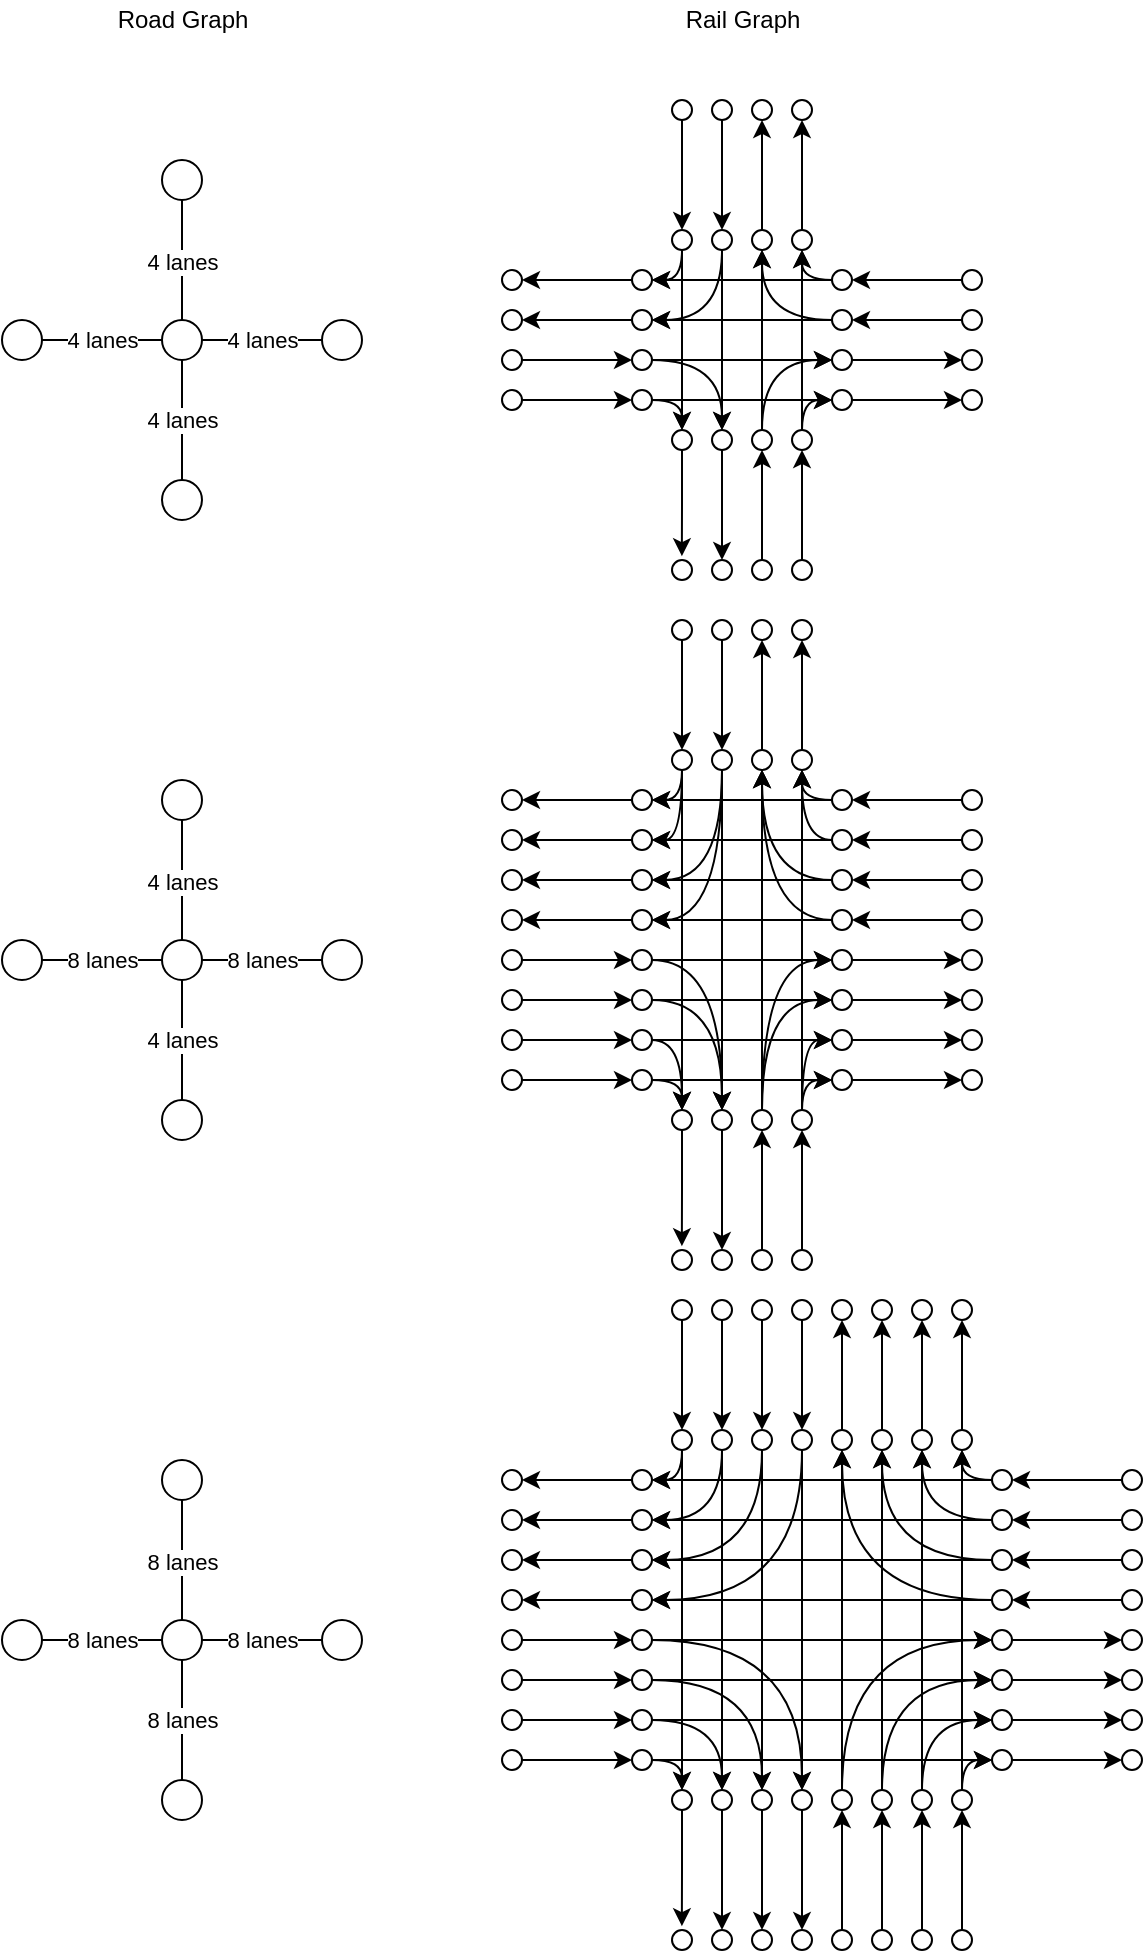 <mxfile version="15.7.0" type="device"><diagram id="iIgbUmNZNg1tNWPDc1Xi" name="Page-1"><mxGraphModel dx="2844" dy="1468" grid="1" gridSize="10" guides="1" tooltips="1" connect="1" arrows="1" fold="1" page="1" pageScale="1" pageWidth="850" pageHeight="1100" math="0" shadow="0"><root><mxCell id="0"/><mxCell id="1" parent="0"/><mxCell id="9W2e9jWZKI2aMxafKdBW-8" value="" style="edgeStyle=orthogonalEdgeStyle;rounded=0;orthogonalLoop=1;jettySize=auto;html=1;endArrow=none;endFill=0;" edge="1" parent="1" source="9W2e9jWZKI2aMxafKdBW-1" target="9W2e9jWZKI2aMxafKdBW-5"><mxGeometry relative="1" as="geometry"/></mxCell><mxCell id="9W2e9jWZKI2aMxafKdBW-22" value="4 lanes" style="edgeLabel;html=1;align=center;verticalAlign=middle;resizable=0;points=[];" vertex="1" connectable="0" parent="9W2e9jWZKI2aMxafKdBW-8"><mxGeometry x="-0.281" relative="1" as="geometry"><mxPoint x="8" as="offset"/></mxGeometry></mxCell><mxCell id="9W2e9jWZKI2aMxafKdBW-1" value="" style="ellipse;whiteSpace=wrap;html=1;aspect=fixed;" vertex="1" parent="1"><mxGeometry x="150" y="190" width="20" height="20" as="geometry"/></mxCell><mxCell id="9W2e9jWZKI2aMxafKdBW-7" value="" style="edgeStyle=orthogonalEdgeStyle;rounded=0;orthogonalLoop=1;jettySize=auto;html=1;endArrow=none;endFill=0;" edge="1" parent="1" source="9W2e9jWZKI2aMxafKdBW-3" target="9W2e9jWZKI2aMxafKdBW-1"><mxGeometry relative="1" as="geometry"/></mxCell><mxCell id="9W2e9jWZKI2aMxafKdBW-20" value="4 lanes" style="edgeLabel;html=1;align=center;verticalAlign=middle;resizable=0;points=[];" vertex="1" connectable="0" parent="9W2e9jWZKI2aMxafKdBW-7"><mxGeometry x="0.195" y="2" relative="1" as="geometry"><mxPoint x="-6" y="2" as="offset"/></mxGeometry></mxCell><mxCell id="9W2e9jWZKI2aMxafKdBW-3" value="" style="ellipse;whiteSpace=wrap;html=1;aspect=fixed;" vertex="1" parent="1"><mxGeometry x="70" y="190" width="20" height="20" as="geometry"/></mxCell><mxCell id="9W2e9jWZKI2aMxafKdBW-9" value="" style="edgeStyle=orthogonalEdgeStyle;rounded=0;orthogonalLoop=1;jettySize=auto;html=1;endArrow=none;endFill=0;" edge="1" parent="1" source="9W2e9jWZKI2aMxafKdBW-4" target="9W2e9jWZKI2aMxafKdBW-1"><mxGeometry relative="1" as="geometry"/></mxCell><mxCell id="9W2e9jWZKI2aMxafKdBW-21" value="4 lanes" style="edgeLabel;html=1;align=center;verticalAlign=middle;resizable=0;points=[];" vertex="1" connectable="0" parent="9W2e9jWZKI2aMxafKdBW-9"><mxGeometry x="-0.214" y="-2" relative="1" as="geometry"><mxPoint x="2" y="7" as="offset"/></mxGeometry></mxCell><mxCell id="9W2e9jWZKI2aMxafKdBW-4" value="" style="ellipse;whiteSpace=wrap;html=1;aspect=fixed;" vertex="1" parent="1"><mxGeometry x="150" y="110" width="20" height="20" as="geometry"/></mxCell><mxCell id="9W2e9jWZKI2aMxafKdBW-5" value="" style="ellipse;whiteSpace=wrap;html=1;aspect=fixed;" vertex="1" parent="1"><mxGeometry x="230" y="190" width="20" height="20" as="geometry"/></mxCell><mxCell id="9W2e9jWZKI2aMxafKdBW-10" value="" style="edgeStyle=orthogonalEdgeStyle;rounded=0;orthogonalLoop=1;jettySize=auto;html=1;endArrow=none;endFill=0;" edge="1" parent="1" source="9W2e9jWZKI2aMxafKdBW-6" target="9W2e9jWZKI2aMxafKdBW-1"><mxGeometry relative="1" as="geometry"/></mxCell><mxCell id="9W2e9jWZKI2aMxafKdBW-23" value="4 lanes" style="edgeLabel;html=1;align=center;verticalAlign=middle;resizable=0;points=[];" vertex="1" connectable="0" parent="9W2e9jWZKI2aMxafKdBW-10"><mxGeometry x="0.195" y="1" relative="1" as="geometry"><mxPoint x="1" y="6" as="offset"/></mxGeometry></mxCell><mxCell id="9W2e9jWZKI2aMxafKdBW-6" value="" style="ellipse;whiteSpace=wrap;html=1;aspect=fixed;" vertex="1" parent="1"><mxGeometry x="150" y="270" width="20" height="20" as="geometry"/></mxCell><mxCell id="9W2e9jWZKI2aMxafKdBW-14" value="" style="ellipse;whiteSpace=wrap;html=1;aspect=fixed;" vertex="1" parent="1"><mxGeometry x="320" y="165" width="10" height="10" as="geometry"/></mxCell><mxCell id="9W2e9jWZKI2aMxafKdBW-26" value="" style="ellipse;whiteSpace=wrap;html=1;aspect=fixed;" vertex="1" parent="1"><mxGeometry x="320" y="185" width="10" height="10" as="geometry"/></mxCell><mxCell id="9W2e9jWZKI2aMxafKdBW-64" style="edgeStyle=orthogonalEdgeStyle;rounded=0;orthogonalLoop=1;jettySize=auto;html=1;endArrow=classic;endFill=1;" edge="1" parent="1" source="9W2e9jWZKI2aMxafKdBW-27" target="9W2e9jWZKI2aMxafKdBW-31"><mxGeometry relative="1" as="geometry"/></mxCell><mxCell id="9W2e9jWZKI2aMxafKdBW-27" value="" style="ellipse;whiteSpace=wrap;html=1;aspect=fixed;" vertex="1" parent="1"><mxGeometry x="320" y="205" width="10" height="10" as="geometry"/></mxCell><mxCell id="9W2e9jWZKI2aMxafKdBW-63" style="edgeStyle=orthogonalEdgeStyle;rounded=0;orthogonalLoop=1;jettySize=auto;html=1;entryX=0;entryY=0.5;entryDx=0;entryDy=0;endArrow=classic;endFill=1;" edge="1" parent="1" source="9W2e9jWZKI2aMxafKdBW-28" target="9W2e9jWZKI2aMxafKdBW-32"><mxGeometry relative="1" as="geometry"/></mxCell><mxCell id="9W2e9jWZKI2aMxafKdBW-28" value="" style="ellipse;whiteSpace=wrap;html=1;aspect=fixed;" vertex="1" parent="1"><mxGeometry x="320" y="225" width="10" height="10" as="geometry"/></mxCell><mxCell id="9W2e9jWZKI2aMxafKdBW-72" style="edgeStyle=orthogonalEdgeStyle;rounded=0;orthogonalLoop=1;jettySize=auto;html=1;entryX=1;entryY=0.5;entryDx=0;entryDy=0;endArrow=classic;endFill=1;" edge="1" parent="1" source="9W2e9jWZKI2aMxafKdBW-29" target="9W2e9jWZKI2aMxafKdBW-14"><mxGeometry relative="1" as="geometry"/></mxCell><mxCell id="9W2e9jWZKI2aMxafKdBW-29" value="" style="ellipse;whiteSpace=wrap;html=1;aspect=fixed;" vertex="1" parent="1"><mxGeometry x="385" y="165" width="10" height="10" as="geometry"/></mxCell><mxCell id="9W2e9jWZKI2aMxafKdBW-73" style="edgeStyle=orthogonalEdgeStyle;rounded=0;orthogonalLoop=1;jettySize=auto;html=1;entryX=1;entryY=0.5;entryDx=0;entryDy=0;endArrow=classic;endFill=1;" edge="1" parent="1" source="9W2e9jWZKI2aMxafKdBW-30" target="9W2e9jWZKI2aMxafKdBW-26"><mxGeometry relative="1" as="geometry"/></mxCell><mxCell id="9W2e9jWZKI2aMxafKdBW-30" value="" style="ellipse;whiteSpace=wrap;html=1;aspect=fixed;" vertex="1" parent="1"><mxGeometry x="385" y="185" width="10" height="10" as="geometry"/></mxCell><mxCell id="9W2e9jWZKI2aMxafKdBW-87" style="edgeStyle=orthogonalEdgeStyle;curved=1;rounded=0;orthogonalLoop=1;jettySize=auto;html=1;endArrow=classic;endFill=1;" edge="1" parent="1" source="9W2e9jWZKI2aMxafKdBW-31" target="9W2e9jWZKI2aMxafKdBW-35"><mxGeometry relative="1" as="geometry"/></mxCell><mxCell id="9W2e9jWZKI2aMxafKdBW-90" style="edgeStyle=orthogonalEdgeStyle;curved=1;rounded=0;orthogonalLoop=1;jettySize=auto;html=1;entryX=0.5;entryY=0;entryDx=0;entryDy=0;endArrow=classic;endFill=1;" edge="1" parent="1" source="9W2e9jWZKI2aMxafKdBW-31" target="9W2e9jWZKI2aMxafKdBW-44"><mxGeometry relative="1" as="geometry"/></mxCell><mxCell id="9W2e9jWZKI2aMxafKdBW-31" value="" style="ellipse;whiteSpace=wrap;html=1;aspect=fixed;" vertex="1" parent="1"><mxGeometry x="385" y="205" width="10" height="10" as="geometry"/></mxCell><mxCell id="9W2e9jWZKI2aMxafKdBW-88" style="edgeStyle=orthogonalEdgeStyle;curved=1;rounded=0;orthogonalLoop=1;jettySize=auto;html=1;endArrow=classic;endFill=1;" edge="1" parent="1" source="9W2e9jWZKI2aMxafKdBW-32" target="9W2e9jWZKI2aMxafKdBW-36"><mxGeometry relative="1" as="geometry"/></mxCell><mxCell id="9W2e9jWZKI2aMxafKdBW-89" style="edgeStyle=orthogonalEdgeStyle;curved=1;rounded=0;orthogonalLoop=1;jettySize=auto;html=1;endArrow=classic;endFill=1;entryX=0.5;entryY=0;entryDx=0;entryDy=0;" edge="1" parent="1" source="9W2e9jWZKI2aMxafKdBW-32" target="9W2e9jWZKI2aMxafKdBW-41"><mxGeometry relative="1" as="geometry"><mxPoint x="410" y="230" as="targetPoint"/><Array as="points"><mxPoint x="410" y="230"/></Array></mxGeometry></mxCell><mxCell id="9W2e9jWZKI2aMxafKdBW-32" value="" style="ellipse;whiteSpace=wrap;html=1;aspect=fixed;" vertex="1" parent="1"><mxGeometry x="385" y="225" width="10" height="10" as="geometry"/></mxCell><mxCell id="9W2e9jWZKI2aMxafKdBW-85" style="edgeStyle=orthogonalEdgeStyle;curved=1;rounded=0;orthogonalLoop=1;jettySize=auto;html=1;entryX=1;entryY=0.5;entryDx=0;entryDy=0;endArrow=classic;endFill=1;" edge="1" parent="1" source="9W2e9jWZKI2aMxafKdBW-33" target="9W2e9jWZKI2aMxafKdBW-29"><mxGeometry relative="1" as="geometry"/></mxCell><mxCell id="9W2e9jWZKI2aMxafKdBW-91" style="edgeStyle=orthogonalEdgeStyle;curved=1;rounded=0;orthogonalLoop=1;jettySize=auto;html=1;entryX=0.5;entryY=1;entryDx=0;entryDy=0;endArrow=classic;endFill=1;" edge="1" parent="1" source="9W2e9jWZKI2aMxafKdBW-33" target="9W2e9jWZKI2aMxafKdBW-38"><mxGeometry relative="1" as="geometry"><Array as="points"><mxPoint x="470" y="170"/></Array></mxGeometry></mxCell><mxCell id="9W2e9jWZKI2aMxafKdBW-33" value="" style="ellipse;whiteSpace=wrap;html=1;aspect=fixed;" vertex="1" parent="1"><mxGeometry x="485" y="165" width="10" height="10" as="geometry"/></mxCell><mxCell id="9W2e9jWZKI2aMxafKdBW-86" style="edgeStyle=orthogonalEdgeStyle;curved=1;rounded=0;orthogonalLoop=1;jettySize=auto;html=1;entryX=1;entryY=0.5;entryDx=0;entryDy=0;endArrow=classic;endFill=1;" edge="1" parent="1" source="9W2e9jWZKI2aMxafKdBW-34" target="9W2e9jWZKI2aMxafKdBW-30"><mxGeometry relative="1" as="geometry"/></mxCell><mxCell id="9W2e9jWZKI2aMxafKdBW-92" style="edgeStyle=orthogonalEdgeStyle;curved=1;rounded=0;orthogonalLoop=1;jettySize=auto;html=1;entryX=0.5;entryY=1;entryDx=0;entryDy=0;endArrow=classic;endFill=1;" edge="1" parent="1" source="9W2e9jWZKI2aMxafKdBW-34" target="9W2e9jWZKI2aMxafKdBW-39"><mxGeometry relative="1" as="geometry"/></mxCell><mxCell id="9W2e9jWZKI2aMxafKdBW-34" value="" style="ellipse;whiteSpace=wrap;html=1;aspect=fixed;" vertex="1" parent="1"><mxGeometry x="485" y="185" width="10" height="10" as="geometry"/></mxCell><mxCell id="9W2e9jWZKI2aMxafKdBW-67" style="edgeStyle=orthogonalEdgeStyle;rounded=0;orthogonalLoop=1;jettySize=auto;html=1;entryX=0;entryY=0.5;entryDx=0;entryDy=0;endArrow=classic;endFill=1;" edge="1" parent="1" source="9W2e9jWZKI2aMxafKdBW-35" target="9W2e9jWZKI2aMxafKdBW-55"><mxGeometry relative="1" as="geometry"/></mxCell><mxCell id="9W2e9jWZKI2aMxafKdBW-35" value="" style="ellipse;whiteSpace=wrap;html=1;aspect=fixed;" vertex="1" parent="1"><mxGeometry x="485" y="205" width="10" height="10" as="geometry"/></mxCell><mxCell id="9W2e9jWZKI2aMxafKdBW-68" style="edgeStyle=orthogonalEdgeStyle;rounded=0;orthogonalLoop=1;jettySize=auto;html=1;entryX=0;entryY=0.5;entryDx=0;entryDy=0;endArrow=classic;endFill=1;" edge="1" parent="1" source="9W2e9jWZKI2aMxafKdBW-36" target="9W2e9jWZKI2aMxafKdBW-56"><mxGeometry relative="1" as="geometry"/></mxCell><mxCell id="9W2e9jWZKI2aMxafKdBW-36" value="" style="ellipse;whiteSpace=wrap;html=1;aspect=fixed;" vertex="1" parent="1"><mxGeometry x="485" y="225" width="10" height="10" as="geometry"/></mxCell><mxCell id="9W2e9jWZKI2aMxafKdBW-79" style="edgeStyle=orthogonalEdgeStyle;curved=1;rounded=0;orthogonalLoop=1;jettySize=auto;html=1;endArrow=classic;endFill=1;entryX=1;entryY=0.5;entryDx=0;entryDy=0;" edge="1" parent="1" source="9W2e9jWZKI2aMxafKdBW-37" target="9W2e9jWZKI2aMxafKdBW-29"><mxGeometry relative="1" as="geometry"><mxPoint x="410" y="170" as="targetPoint"/><Array as="points"><mxPoint x="410" y="170"/></Array></mxGeometry></mxCell><mxCell id="9W2e9jWZKI2aMxafKdBW-82" style="edgeStyle=orthogonalEdgeStyle;curved=1;rounded=0;orthogonalLoop=1;jettySize=auto;html=1;endArrow=classic;endFill=1;" edge="1" parent="1" source="9W2e9jWZKI2aMxafKdBW-37" target="9W2e9jWZKI2aMxafKdBW-41"><mxGeometry relative="1" as="geometry"/></mxCell><mxCell id="9W2e9jWZKI2aMxafKdBW-37" value="" style="ellipse;whiteSpace=wrap;html=1;aspect=fixed;" vertex="1" parent="1"><mxGeometry x="405" y="145" width="10" height="10" as="geometry"/></mxCell><mxCell id="9W2e9jWZKI2aMxafKdBW-75" style="edgeStyle=orthogonalEdgeStyle;rounded=0;orthogonalLoop=1;jettySize=auto;html=1;entryX=0.5;entryY=1;entryDx=0;entryDy=0;endArrow=classic;endFill=1;" edge="1" parent="1" source="9W2e9jWZKI2aMxafKdBW-38" target="9W2e9jWZKI2aMxafKdBW-50"><mxGeometry relative="1" as="geometry"/></mxCell><mxCell id="9W2e9jWZKI2aMxafKdBW-38" value="" style="ellipse;whiteSpace=wrap;html=1;aspect=fixed;" vertex="1" parent="1"><mxGeometry x="465" y="145" width="10" height="10" as="geometry"/></mxCell><mxCell id="9W2e9jWZKI2aMxafKdBW-74" style="edgeStyle=orthogonalEdgeStyle;rounded=0;orthogonalLoop=1;jettySize=auto;html=1;entryX=0.5;entryY=1;entryDx=0;entryDy=0;endArrow=classic;endFill=1;" edge="1" parent="1" source="9W2e9jWZKI2aMxafKdBW-39" target="9W2e9jWZKI2aMxafKdBW-51"><mxGeometry relative="1" as="geometry"/></mxCell><mxCell id="9W2e9jWZKI2aMxafKdBW-39" value="" style="ellipse;whiteSpace=wrap;html=1;aspect=fixed;" vertex="1" parent="1"><mxGeometry x="445" y="145" width="10" height="10" as="geometry"/></mxCell><mxCell id="9W2e9jWZKI2aMxafKdBW-80" style="edgeStyle=orthogonalEdgeStyle;curved=1;rounded=0;orthogonalLoop=1;jettySize=auto;html=1;endArrow=classic;endFill=1;" edge="1" parent="1" source="9W2e9jWZKI2aMxafKdBW-40" target="9W2e9jWZKI2aMxafKdBW-30"><mxGeometry relative="1" as="geometry"><Array as="points"><mxPoint x="430" y="190"/></Array></mxGeometry></mxCell><mxCell id="9W2e9jWZKI2aMxafKdBW-81" style="edgeStyle=orthogonalEdgeStyle;curved=1;rounded=0;orthogonalLoop=1;jettySize=auto;html=1;endArrow=classic;endFill=1;" edge="1" parent="1" source="9W2e9jWZKI2aMxafKdBW-40" target="9W2e9jWZKI2aMxafKdBW-44"><mxGeometry relative="1" as="geometry"/></mxCell><mxCell id="9W2e9jWZKI2aMxafKdBW-40" value="" style="ellipse;whiteSpace=wrap;html=1;aspect=fixed;" vertex="1" parent="1"><mxGeometry x="425" y="145" width="10" height="10" as="geometry"/></mxCell><mxCell id="9W2e9jWZKI2aMxafKdBW-58" style="edgeStyle=orthogonalEdgeStyle;rounded=0;orthogonalLoop=1;jettySize=auto;html=1;entryX=0.493;entryY=-0.193;entryDx=0;entryDy=0;entryPerimeter=0;endArrow=classic;endFill=1;" edge="1" parent="1" source="9W2e9jWZKI2aMxafKdBW-41" target="9W2e9jWZKI2aMxafKdBW-45"><mxGeometry relative="1" as="geometry"/></mxCell><mxCell id="9W2e9jWZKI2aMxafKdBW-41" value="" style="ellipse;whiteSpace=wrap;html=1;aspect=fixed;" vertex="1" parent="1"><mxGeometry x="405" y="245" width="10" height="10" as="geometry"/></mxCell><mxCell id="9W2e9jWZKI2aMxafKdBW-77" style="edgeStyle=orthogonalEdgeStyle;rounded=0;orthogonalLoop=1;jettySize=auto;html=1;endArrow=classic;endFill=1;curved=1;entryX=0;entryY=0.5;entryDx=0;entryDy=0;" edge="1" parent="1" source="9W2e9jWZKI2aMxafKdBW-42" target="9W2e9jWZKI2aMxafKdBW-36"><mxGeometry relative="1" as="geometry"><mxPoint x="470" y="230" as="targetPoint"/><Array as="points"><mxPoint x="470" y="230"/></Array></mxGeometry></mxCell><mxCell id="9W2e9jWZKI2aMxafKdBW-84" style="edgeStyle=orthogonalEdgeStyle;curved=1;rounded=0;orthogonalLoop=1;jettySize=auto;html=1;endArrow=classic;endFill=1;" edge="1" parent="1" source="9W2e9jWZKI2aMxafKdBW-42" target="9W2e9jWZKI2aMxafKdBW-38"><mxGeometry relative="1" as="geometry"/></mxCell><mxCell id="9W2e9jWZKI2aMxafKdBW-42" value="" style="ellipse;whiteSpace=wrap;html=1;aspect=fixed;" vertex="1" parent="1"><mxGeometry x="465" y="245" width="10" height="10" as="geometry"/></mxCell><mxCell id="9W2e9jWZKI2aMxafKdBW-78" style="edgeStyle=orthogonalEdgeStyle;curved=1;rounded=0;orthogonalLoop=1;jettySize=auto;html=1;entryX=0;entryY=0.5;entryDx=0;entryDy=0;endArrow=classic;endFill=1;" edge="1" parent="1" source="9W2e9jWZKI2aMxafKdBW-43" target="9W2e9jWZKI2aMxafKdBW-35"><mxGeometry relative="1" as="geometry"><Array as="points"><mxPoint x="450" y="210"/></Array></mxGeometry></mxCell><mxCell id="9W2e9jWZKI2aMxafKdBW-83" style="edgeStyle=orthogonalEdgeStyle;curved=1;rounded=0;orthogonalLoop=1;jettySize=auto;html=1;endArrow=classic;endFill=1;" edge="1" parent="1" source="9W2e9jWZKI2aMxafKdBW-43" target="9W2e9jWZKI2aMxafKdBW-39"><mxGeometry relative="1" as="geometry"/></mxCell><mxCell id="9W2e9jWZKI2aMxafKdBW-43" value="" style="ellipse;whiteSpace=wrap;html=1;aspect=fixed;" vertex="1" parent="1"><mxGeometry x="445" y="245" width="10" height="10" as="geometry"/></mxCell><mxCell id="9W2e9jWZKI2aMxafKdBW-60" style="edgeStyle=orthogonalEdgeStyle;rounded=0;orthogonalLoop=1;jettySize=auto;html=1;entryX=0.5;entryY=0;entryDx=0;entryDy=0;endArrow=classic;endFill=1;" edge="1" parent="1" source="9W2e9jWZKI2aMxafKdBW-44" target="9W2e9jWZKI2aMxafKdBW-48"><mxGeometry relative="1" as="geometry"/></mxCell><mxCell id="9W2e9jWZKI2aMxafKdBW-44" value="" style="ellipse;whiteSpace=wrap;html=1;aspect=fixed;" vertex="1" parent="1"><mxGeometry x="425" y="245" width="10" height="10" as="geometry"/></mxCell><mxCell id="9W2e9jWZKI2aMxafKdBW-45" value="" style="ellipse;whiteSpace=wrap;html=1;aspect=fixed;" vertex="1" parent="1"><mxGeometry x="405" y="310" width="10" height="10" as="geometry"/></mxCell><mxCell id="9W2e9jWZKI2aMxafKdBW-62" style="edgeStyle=orthogonalEdgeStyle;rounded=0;orthogonalLoop=1;jettySize=auto;html=1;endArrow=classic;endFill=1;" edge="1" parent="1" source="9W2e9jWZKI2aMxafKdBW-46" target="9W2e9jWZKI2aMxafKdBW-42"><mxGeometry relative="1" as="geometry"/></mxCell><mxCell id="9W2e9jWZKI2aMxafKdBW-46" value="" style="ellipse;whiteSpace=wrap;html=1;aspect=fixed;" vertex="1" parent="1"><mxGeometry x="465" y="310" width="10" height="10" as="geometry"/></mxCell><mxCell id="9W2e9jWZKI2aMxafKdBW-61" style="edgeStyle=orthogonalEdgeStyle;rounded=0;orthogonalLoop=1;jettySize=auto;html=1;endArrow=classic;endFill=1;" edge="1" parent="1" source="9W2e9jWZKI2aMxafKdBW-47" target="9W2e9jWZKI2aMxafKdBW-43"><mxGeometry relative="1" as="geometry"/></mxCell><mxCell id="9W2e9jWZKI2aMxafKdBW-47" value="" style="ellipse;whiteSpace=wrap;html=1;aspect=fixed;" vertex="1" parent="1"><mxGeometry x="445" y="310" width="10" height="10" as="geometry"/></mxCell><mxCell id="9W2e9jWZKI2aMxafKdBW-48" value="" style="ellipse;whiteSpace=wrap;html=1;aspect=fixed;" vertex="1" parent="1"><mxGeometry x="425" y="310" width="10" height="10" as="geometry"/></mxCell><mxCell id="9W2e9jWZKI2aMxafKdBW-70" style="edgeStyle=orthogonalEdgeStyle;rounded=0;orthogonalLoop=1;jettySize=auto;html=1;endArrow=classic;endFill=1;" edge="1" parent="1" source="9W2e9jWZKI2aMxafKdBW-49" target="9W2e9jWZKI2aMxafKdBW-37"><mxGeometry relative="1" as="geometry"/></mxCell><mxCell id="9W2e9jWZKI2aMxafKdBW-49" value="" style="ellipse;whiteSpace=wrap;html=1;aspect=fixed;" vertex="1" parent="1"><mxGeometry x="405" y="80" width="10" height="10" as="geometry"/></mxCell><mxCell id="9W2e9jWZKI2aMxafKdBW-50" value="" style="ellipse;whiteSpace=wrap;html=1;aspect=fixed;" vertex="1" parent="1"><mxGeometry x="465" y="80" width="10" height="10" as="geometry"/></mxCell><mxCell id="9W2e9jWZKI2aMxafKdBW-51" value="" style="ellipse;whiteSpace=wrap;html=1;aspect=fixed;" vertex="1" parent="1"><mxGeometry x="445" y="80" width="10" height="10" as="geometry"/></mxCell><mxCell id="9W2e9jWZKI2aMxafKdBW-71" style="edgeStyle=orthogonalEdgeStyle;rounded=0;orthogonalLoop=1;jettySize=auto;html=1;endArrow=classic;endFill=1;" edge="1" parent="1" source="9W2e9jWZKI2aMxafKdBW-52" target="9W2e9jWZKI2aMxafKdBW-40"><mxGeometry relative="1" as="geometry"/></mxCell><mxCell id="9W2e9jWZKI2aMxafKdBW-52" value="" style="ellipse;whiteSpace=wrap;html=1;aspect=fixed;" vertex="1" parent="1"><mxGeometry x="425" y="80" width="10" height="10" as="geometry"/></mxCell><mxCell id="9W2e9jWZKI2aMxafKdBW-65" style="edgeStyle=orthogonalEdgeStyle;rounded=0;orthogonalLoop=1;jettySize=auto;html=1;endArrow=classic;endFill=1;" edge="1" parent="1" source="9W2e9jWZKI2aMxafKdBW-53" target="9W2e9jWZKI2aMxafKdBW-33"><mxGeometry relative="1" as="geometry"/></mxCell><mxCell id="9W2e9jWZKI2aMxafKdBW-53" value="" style="ellipse;whiteSpace=wrap;html=1;aspect=fixed;" vertex="1" parent="1"><mxGeometry x="550" y="165" width="10" height="10" as="geometry"/></mxCell><mxCell id="9W2e9jWZKI2aMxafKdBW-66" style="edgeStyle=orthogonalEdgeStyle;rounded=0;orthogonalLoop=1;jettySize=auto;html=1;endArrow=classic;endFill=1;" edge="1" parent="1" source="9W2e9jWZKI2aMxafKdBW-54" target="9W2e9jWZKI2aMxafKdBW-34"><mxGeometry relative="1" as="geometry"/></mxCell><mxCell id="9W2e9jWZKI2aMxafKdBW-54" value="" style="ellipse;whiteSpace=wrap;html=1;aspect=fixed;" vertex="1" parent="1"><mxGeometry x="550" y="185" width="10" height="10" as="geometry"/></mxCell><mxCell id="9W2e9jWZKI2aMxafKdBW-55" value="" style="ellipse;whiteSpace=wrap;html=1;aspect=fixed;" vertex="1" parent="1"><mxGeometry x="550" y="205" width="10" height="10" as="geometry"/></mxCell><mxCell id="9W2e9jWZKI2aMxafKdBW-56" value="" style="ellipse;whiteSpace=wrap;html=1;aspect=fixed;" vertex="1" parent="1"><mxGeometry x="550" y="225" width="10" height="10" as="geometry"/></mxCell><mxCell id="9W2e9jWZKI2aMxafKdBW-93" value="" style="ellipse;whiteSpace=wrap;html=1;aspect=fixed;" vertex="1" parent="1"><mxGeometry x="320" y="425" width="10" height="10" as="geometry"/></mxCell><mxCell id="9W2e9jWZKI2aMxafKdBW-94" value="" style="ellipse;whiteSpace=wrap;html=1;aspect=fixed;" vertex="1" parent="1"><mxGeometry x="320" y="445" width="10" height="10" as="geometry"/></mxCell><mxCell id="9W2e9jWZKI2aMxafKdBW-96" value="" style="ellipse;whiteSpace=wrap;html=1;aspect=fixed;" vertex="1" parent="1"><mxGeometry x="320" y="465" width="10" height="10" as="geometry"/></mxCell><mxCell id="9W2e9jWZKI2aMxafKdBW-98" value="" style="ellipse;whiteSpace=wrap;html=1;aspect=fixed;" vertex="1" parent="1"><mxGeometry x="320" y="485" width="10" height="10" as="geometry"/></mxCell><mxCell id="9W2e9jWZKI2aMxafKdBW-99" style="edgeStyle=orthogonalEdgeStyle;rounded=0;orthogonalLoop=1;jettySize=auto;html=1;entryX=1;entryY=0.5;entryDx=0;entryDy=0;endArrow=classic;endFill=1;" edge="1" source="9W2e9jWZKI2aMxafKdBW-100" target="9W2e9jWZKI2aMxafKdBW-93" parent="1"><mxGeometry relative="1" as="geometry"/></mxCell><mxCell id="9W2e9jWZKI2aMxafKdBW-100" value="" style="ellipse;whiteSpace=wrap;html=1;aspect=fixed;" vertex="1" parent="1"><mxGeometry x="385" y="425" width="10" height="10" as="geometry"/></mxCell><mxCell id="9W2e9jWZKI2aMxafKdBW-101" style="edgeStyle=orthogonalEdgeStyle;rounded=0;orthogonalLoop=1;jettySize=auto;html=1;entryX=1;entryY=0.5;entryDx=0;entryDy=0;endArrow=classic;endFill=1;" edge="1" source="9W2e9jWZKI2aMxafKdBW-102" target="9W2e9jWZKI2aMxafKdBW-94" parent="1"><mxGeometry relative="1" as="geometry"/></mxCell><mxCell id="9W2e9jWZKI2aMxafKdBW-102" value="" style="ellipse;whiteSpace=wrap;html=1;aspect=fixed;" vertex="1" parent="1"><mxGeometry x="385" y="445" width="10" height="10" as="geometry"/></mxCell><mxCell id="9W2e9jWZKI2aMxafKdBW-203" style="edgeStyle=orthogonalEdgeStyle;curved=1;rounded=0;orthogonalLoop=1;jettySize=auto;html=1;entryX=1;entryY=0.5;entryDx=0;entryDy=0;endArrow=classic;endFill=1;" edge="1" parent="1" source="9W2e9jWZKI2aMxafKdBW-105" target="9W2e9jWZKI2aMxafKdBW-96"><mxGeometry relative="1" as="geometry"/></mxCell><mxCell id="9W2e9jWZKI2aMxafKdBW-105" value="" style="ellipse;whiteSpace=wrap;html=1;aspect=fixed;" vertex="1" parent="1"><mxGeometry x="385" y="465" width="10" height="10" as="geometry"/></mxCell><mxCell id="9W2e9jWZKI2aMxafKdBW-202" style="edgeStyle=orthogonalEdgeStyle;curved=1;rounded=0;orthogonalLoop=1;jettySize=auto;html=1;entryX=1;entryY=0.5;entryDx=0;entryDy=0;endArrow=classic;endFill=1;" edge="1" parent="1" source="9W2e9jWZKI2aMxafKdBW-108" target="9W2e9jWZKI2aMxafKdBW-98"><mxGeometry relative="1" as="geometry"/></mxCell><mxCell id="9W2e9jWZKI2aMxafKdBW-108" value="" style="ellipse;whiteSpace=wrap;html=1;aspect=fixed;" vertex="1" parent="1"><mxGeometry x="385" y="485" width="10" height="10" as="geometry"/></mxCell><mxCell id="9W2e9jWZKI2aMxafKdBW-109" style="edgeStyle=orthogonalEdgeStyle;curved=1;rounded=0;orthogonalLoop=1;jettySize=auto;html=1;entryX=1;entryY=0.5;entryDx=0;entryDy=0;endArrow=classic;endFill=1;" edge="1" source="9W2e9jWZKI2aMxafKdBW-111" target="9W2e9jWZKI2aMxafKdBW-100" parent="1"><mxGeometry relative="1" as="geometry"/></mxCell><mxCell id="9W2e9jWZKI2aMxafKdBW-110" style="edgeStyle=orthogonalEdgeStyle;curved=1;rounded=0;orthogonalLoop=1;jettySize=auto;html=1;entryX=0.5;entryY=1;entryDx=0;entryDy=0;endArrow=classic;endFill=1;" edge="1" source="9W2e9jWZKI2aMxafKdBW-111" target="9W2e9jWZKI2aMxafKdBW-123" parent="1"><mxGeometry relative="1" as="geometry"><Array as="points"><mxPoint x="470" y="430"/></Array></mxGeometry></mxCell><mxCell id="9W2e9jWZKI2aMxafKdBW-111" value="" style="ellipse;whiteSpace=wrap;html=1;aspect=fixed;" vertex="1" parent="1"><mxGeometry x="485" y="425" width="10" height="10" as="geometry"/></mxCell><mxCell id="9W2e9jWZKI2aMxafKdBW-112" style="edgeStyle=orthogonalEdgeStyle;curved=1;rounded=0;orthogonalLoop=1;jettySize=auto;html=1;entryX=1;entryY=0.5;entryDx=0;entryDy=0;endArrow=classic;endFill=1;" edge="1" source="9W2e9jWZKI2aMxafKdBW-114" target="9W2e9jWZKI2aMxafKdBW-102" parent="1"><mxGeometry relative="1" as="geometry"/></mxCell><mxCell id="9W2e9jWZKI2aMxafKdBW-113" style="edgeStyle=orthogonalEdgeStyle;curved=1;rounded=0;orthogonalLoop=1;jettySize=auto;html=1;entryX=0.5;entryY=1;entryDx=0;entryDy=0;endArrow=classic;endFill=1;" edge="1" source="9W2e9jWZKI2aMxafKdBW-114" target="9W2e9jWZKI2aMxafKdBW-123" parent="1"><mxGeometry relative="1" as="geometry"><Array as="points"><mxPoint x="470" y="450"/></Array></mxGeometry></mxCell><mxCell id="9W2e9jWZKI2aMxafKdBW-114" value="" style="ellipse;whiteSpace=wrap;html=1;aspect=fixed;" vertex="1" parent="1"><mxGeometry x="485" y="445" width="10" height="10" as="geometry"/></mxCell><mxCell id="9W2e9jWZKI2aMxafKdBW-204" style="edgeStyle=orthogonalEdgeStyle;curved=1;rounded=0;orthogonalLoop=1;jettySize=auto;html=1;endArrow=classic;endFill=1;" edge="1" parent="1" source="9W2e9jWZKI2aMxafKdBW-116" target="9W2e9jWZKI2aMxafKdBW-105"><mxGeometry relative="1" as="geometry"/></mxCell><mxCell id="9W2e9jWZKI2aMxafKdBW-213" style="edgeStyle=orthogonalEdgeStyle;curved=1;rounded=0;orthogonalLoop=1;jettySize=auto;html=1;endArrow=classic;endFill=1;" edge="1" parent="1" source="9W2e9jWZKI2aMxafKdBW-116" target="9W2e9jWZKI2aMxafKdBW-125"><mxGeometry relative="1" as="geometry"/></mxCell><mxCell id="9W2e9jWZKI2aMxafKdBW-116" value="" style="ellipse;whiteSpace=wrap;html=1;aspect=fixed;" vertex="1" parent="1"><mxGeometry x="485" y="465" width="10" height="10" as="geometry"/></mxCell><mxCell id="9W2e9jWZKI2aMxafKdBW-205" style="edgeStyle=orthogonalEdgeStyle;curved=1;rounded=0;orthogonalLoop=1;jettySize=auto;html=1;endArrow=classic;endFill=1;" edge="1" parent="1" source="9W2e9jWZKI2aMxafKdBW-118" target="9W2e9jWZKI2aMxafKdBW-108"><mxGeometry relative="1" as="geometry"/></mxCell><mxCell id="9W2e9jWZKI2aMxafKdBW-214" style="edgeStyle=orthogonalEdgeStyle;curved=1;rounded=0;orthogonalLoop=1;jettySize=auto;html=1;entryX=0.5;entryY=1;entryDx=0;entryDy=0;endArrow=classic;endFill=1;" edge="1" parent="1" source="9W2e9jWZKI2aMxafKdBW-118" target="9W2e9jWZKI2aMxafKdBW-125"><mxGeometry relative="1" as="geometry"/></mxCell><mxCell id="9W2e9jWZKI2aMxafKdBW-118" value="" style="ellipse;whiteSpace=wrap;html=1;aspect=fixed;" vertex="1" parent="1"><mxGeometry x="485" y="485" width="10" height="10" as="geometry"/></mxCell><mxCell id="9W2e9jWZKI2aMxafKdBW-119" style="edgeStyle=orthogonalEdgeStyle;curved=1;rounded=0;orthogonalLoop=1;jettySize=auto;html=1;endArrow=classic;endFill=1;entryX=1;entryY=0.5;entryDx=0;entryDy=0;" edge="1" source="9W2e9jWZKI2aMxafKdBW-121" target="9W2e9jWZKI2aMxafKdBW-100" parent="1"><mxGeometry relative="1" as="geometry"><mxPoint x="410" y="430" as="targetPoint"/><Array as="points"><mxPoint x="410" y="430"/></Array></mxGeometry></mxCell><mxCell id="9W2e9jWZKI2aMxafKdBW-120" style="edgeStyle=orthogonalEdgeStyle;curved=1;rounded=0;orthogonalLoop=1;jettySize=auto;html=1;endArrow=classic;endFill=1;" edge="1" source="9W2e9jWZKI2aMxafKdBW-121" target="9W2e9jWZKI2aMxafKdBW-130" parent="1"><mxGeometry relative="1" as="geometry"/></mxCell><mxCell id="9W2e9jWZKI2aMxafKdBW-220" style="edgeStyle=orthogonalEdgeStyle;curved=1;rounded=0;orthogonalLoop=1;jettySize=auto;html=1;entryX=1;entryY=0.5;entryDx=0;entryDy=0;endArrow=classic;endFill=1;" edge="1" parent="1" source="9W2e9jWZKI2aMxafKdBW-121" target="9W2e9jWZKI2aMxafKdBW-102"><mxGeometry relative="1" as="geometry"><Array as="points"><mxPoint x="410" y="450"/></Array></mxGeometry></mxCell><mxCell id="9W2e9jWZKI2aMxafKdBW-121" value="" style="ellipse;whiteSpace=wrap;html=1;aspect=fixed;" vertex="1" parent="1"><mxGeometry x="405" y="405" width="10" height="10" as="geometry"/></mxCell><mxCell id="9W2e9jWZKI2aMxafKdBW-122" style="edgeStyle=orthogonalEdgeStyle;rounded=0;orthogonalLoop=1;jettySize=auto;html=1;entryX=0.5;entryY=1;entryDx=0;entryDy=0;endArrow=classic;endFill=1;" edge="1" source="9W2e9jWZKI2aMxafKdBW-123" target="9W2e9jWZKI2aMxafKdBW-147" parent="1"><mxGeometry relative="1" as="geometry"/></mxCell><mxCell id="9W2e9jWZKI2aMxafKdBW-123" value="" style="ellipse;whiteSpace=wrap;html=1;aspect=fixed;" vertex="1" parent="1"><mxGeometry x="465" y="405" width="10" height="10" as="geometry"/></mxCell><mxCell id="9W2e9jWZKI2aMxafKdBW-124" style="edgeStyle=orthogonalEdgeStyle;rounded=0;orthogonalLoop=1;jettySize=auto;html=1;entryX=0.5;entryY=1;entryDx=0;entryDy=0;endArrow=classic;endFill=1;" edge="1" source="9W2e9jWZKI2aMxafKdBW-125" target="9W2e9jWZKI2aMxafKdBW-148" parent="1"><mxGeometry relative="1" as="geometry"/></mxCell><mxCell id="9W2e9jWZKI2aMxafKdBW-125" value="" style="ellipse;whiteSpace=wrap;html=1;aspect=fixed;" vertex="1" parent="1"><mxGeometry x="445" y="405" width="10" height="10" as="geometry"/></mxCell><mxCell id="9W2e9jWZKI2aMxafKdBW-126" style="edgeStyle=orthogonalEdgeStyle;curved=1;rounded=0;orthogonalLoop=1;jettySize=auto;html=1;endArrow=classic;endFill=1;entryX=1;entryY=0.5;entryDx=0;entryDy=0;" edge="1" source="9W2e9jWZKI2aMxafKdBW-128" target="9W2e9jWZKI2aMxafKdBW-105" parent="1"><mxGeometry relative="1" as="geometry"><Array as="points"><mxPoint x="430" y="470"/></Array></mxGeometry></mxCell><mxCell id="9W2e9jWZKI2aMxafKdBW-127" style="edgeStyle=orthogonalEdgeStyle;curved=1;rounded=0;orthogonalLoop=1;jettySize=auto;html=1;endArrow=classic;endFill=1;" edge="1" source="9W2e9jWZKI2aMxafKdBW-128" target="9W2e9jWZKI2aMxafKdBW-138" parent="1"><mxGeometry relative="1" as="geometry"/></mxCell><mxCell id="9W2e9jWZKI2aMxafKdBW-219" style="edgeStyle=orthogonalEdgeStyle;curved=1;rounded=0;orthogonalLoop=1;jettySize=auto;html=1;entryX=1;entryY=0.5;entryDx=0;entryDy=0;endArrow=classic;endFill=1;" edge="1" parent="1" source="9W2e9jWZKI2aMxafKdBW-128" target="9W2e9jWZKI2aMxafKdBW-108"><mxGeometry relative="1" as="geometry"><Array as="points"><mxPoint x="430" y="490"/></Array></mxGeometry></mxCell><mxCell id="9W2e9jWZKI2aMxafKdBW-128" value="" style="ellipse;whiteSpace=wrap;html=1;aspect=fixed;" vertex="1" parent="1"><mxGeometry x="425" y="405" width="10" height="10" as="geometry"/></mxCell><mxCell id="9W2e9jWZKI2aMxafKdBW-129" style="edgeStyle=orthogonalEdgeStyle;rounded=0;orthogonalLoop=1;jettySize=auto;html=1;entryX=0.493;entryY=-0.193;entryDx=0;entryDy=0;entryPerimeter=0;endArrow=classic;endFill=1;movable=1;resizable=1;rotatable=1;deletable=1;editable=1;connectable=1;spacingLeft=1;" edge="1" source="9W2e9jWZKI2aMxafKdBW-130" target="9W2e9jWZKI2aMxafKdBW-139" parent="1"><mxGeometry relative="1" as="geometry"/></mxCell><mxCell id="9W2e9jWZKI2aMxafKdBW-130" value="" style="ellipse;whiteSpace=wrap;html=1;aspect=fixed;movable=1;resizable=1;rotatable=1;deletable=1;editable=1;connectable=1;spacingLeft=1;" vertex="1" parent="1"><mxGeometry x="405" y="585" width="10" height="10" as="geometry"/></mxCell><mxCell id="9W2e9jWZKI2aMxafKdBW-132" style="edgeStyle=orthogonalEdgeStyle;curved=1;rounded=0;orthogonalLoop=1;jettySize=auto;html=1;endArrow=classic;endFill=1;" edge="1" source="9W2e9jWZKI2aMxafKdBW-133" target="9W2e9jWZKI2aMxafKdBW-123" parent="1"><mxGeometry relative="1" as="geometry"/></mxCell><mxCell id="9W2e9jWZKI2aMxafKdBW-190" style="edgeStyle=orthogonalEdgeStyle;curved=1;rounded=0;orthogonalLoop=1;jettySize=auto;html=1;entryX=0;entryY=0.5;entryDx=0;entryDy=0;endArrow=classic;endFill=1;" edge="1" parent="1" source="9W2e9jWZKI2aMxafKdBW-133" target="9W2e9jWZKI2aMxafKdBW-185"><mxGeometry relative="1" as="geometry"><Array as="points"><mxPoint x="470" y="570"/></Array></mxGeometry></mxCell><mxCell id="9W2e9jWZKI2aMxafKdBW-218" style="edgeStyle=orthogonalEdgeStyle;curved=1;rounded=0;orthogonalLoop=1;jettySize=auto;html=1;endArrow=classic;endFill=1;entryX=0;entryY=0.5;entryDx=0;entryDy=0;" edge="1" parent="1" source="9W2e9jWZKI2aMxafKdBW-133" target="9W2e9jWZKI2aMxafKdBW-184"><mxGeometry relative="1" as="geometry"><Array as="points"><mxPoint x="470" y="550"/></Array></mxGeometry></mxCell><mxCell id="9W2e9jWZKI2aMxafKdBW-133" value="" style="ellipse;whiteSpace=wrap;html=1;aspect=fixed;movable=1;resizable=1;rotatable=1;deletable=1;editable=1;connectable=1;spacingLeft=1;" vertex="1" parent="1"><mxGeometry x="465" y="585" width="10" height="10" as="geometry"/></mxCell><mxCell id="9W2e9jWZKI2aMxafKdBW-135" style="edgeStyle=orthogonalEdgeStyle;curved=1;rounded=0;orthogonalLoop=1;jettySize=auto;html=1;endArrow=classic;endFill=1;" edge="1" source="9W2e9jWZKI2aMxafKdBW-136" target="9W2e9jWZKI2aMxafKdBW-125" parent="1"><mxGeometry relative="1" as="geometry"/></mxCell><mxCell id="9W2e9jWZKI2aMxafKdBW-191" style="edgeStyle=orthogonalEdgeStyle;curved=1;rounded=0;orthogonalLoop=1;jettySize=auto;html=1;endArrow=classic;endFill=1;" edge="1" parent="1" source="9W2e9jWZKI2aMxafKdBW-136" target="9W2e9jWZKI2aMxafKdBW-183"><mxGeometry relative="1" as="geometry"><Array as="points"><mxPoint x="450" y="530"/></Array></mxGeometry></mxCell><mxCell id="9W2e9jWZKI2aMxafKdBW-217" style="edgeStyle=orthogonalEdgeStyle;curved=1;rounded=0;orthogonalLoop=1;jettySize=auto;html=1;endArrow=classic;endFill=1;" edge="1" parent="1" source="9W2e9jWZKI2aMxafKdBW-136" target="9W2e9jWZKI2aMxafKdBW-182"><mxGeometry relative="1" as="geometry"><Array as="points"><mxPoint x="450" y="510"/></Array></mxGeometry></mxCell><mxCell id="9W2e9jWZKI2aMxafKdBW-136" value="" style="ellipse;whiteSpace=wrap;html=1;aspect=fixed;movable=1;resizable=1;rotatable=1;deletable=1;editable=1;connectable=1;spacingLeft=1;" vertex="1" parent="1"><mxGeometry x="445" y="585" width="10" height="10" as="geometry"/></mxCell><mxCell id="9W2e9jWZKI2aMxafKdBW-137" style="edgeStyle=orthogonalEdgeStyle;rounded=0;orthogonalLoop=1;jettySize=auto;html=1;entryX=0.5;entryY=0;entryDx=0;entryDy=0;endArrow=classic;endFill=1;movable=1;resizable=1;rotatable=1;deletable=1;editable=1;connectable=1;spacingLeft=1;" edge="1" source="9W2e9jWZKI2aMxafKdBW-138" target="9W2e9jWZKI2aMxafKdBW-144" parent="1"><mxGeometry relative="1" as="geometry"/></mxCell><mxCell id="9W2e9jWZKI2aMxafKdBW-138" value="" style="ellipse;whiteSpace=wrap;html=1;aspect=fixed;movable=1;resizable=1;rotatable=1;deletable=1;editable=1;connectable=1;spacingLeft=1;" vertex="1" parent="1"><mxGeometry x="425" y="585" width="10" height="10" as="geometry"/></mxCell><mxCell id="9W2e9jWZKI2aMxafKdBW-139" value="" style="ellipse;whiteSpace=wrap;html=1;aspect=fixed;movable=1;resizable=1;rotatable=1;deletable=1;editable=1;connectable=1;spacingLeft=1;" vertex="1" parent="1"><mxGeometry x="405" y="655" width="10" height="10" as="geometry"/></mxCell><mxCell id="9W2e9jWZKI2aMxafKdBW-140" style="edgeStyle=orthogonalEdgeStyle;rounded=0;orthogonalLoop=1;jettySize=auto;html=1;endArrow=classic;endFill=1;movable=1;resizable=1;rotatable=1;deletable=1;editable=1;connectable=1;spacingLeft=1;" edge="1" source="9W2e9jWZKI2aMxafKdBW-141" target="9W2e9jWZKI2aMxafKdBW-133" parent="1"><mxGeometry relative="1" as="geometry"/></mxCell><mxCell id="9W2e9jWZKI2aMxafKdBW-141" value="" style="ellipse;whiteSpace=wrap;html=1;aspect=fixed;movable=1;resizable=1;rotatable=1;deletable=1;editable=1;connectable=1;spacingLeft=1;" vertex="1" parent="1"><mxGeometry x="465" y="655" width="10" height="10" as="geometry"/></mxCell><mxCell id="9W2e9jWZKI2aMxafKdBW-142" style="edgeStyle=orthogonalEdgeStyle;rounded=0;orthogonalLoop=1;jettySize=auto;html=1;endArrow=classic;endFill=1;movable=1;resizable=1;rotatable=1;deletable=1;editable=1;connectable=1;spacingLeft=1;" edge="1" source="9W2e9jWZKI2aMxafKdBW-143" target="9W2e9jWZKI2aMxafKdBW-136" parent="1"><mxGeometry relative="1" as="geometry"/></mxCell><mxCell id="9W2e9jWZKI2aMxafKdBW-143" value="" style="ellipse;whiteSpace=wrap;html=1;aspect=fixed;movable=1;resizable=1;rotatable=1;deletable=1;editable=1;connectable=1;spacingLeft=1;" vertex="1" parent="1"><mxGeometry x="445" y="655" width="10" height="10" as="geometry"/></mxCell><mxCell id="9W2e9jWZKI2aMxafKdBW-144" value="" style="ellipse;whiteSpace=wrap;html=1;aspect=fixed;movable=1;resizable=1;rotatable=1;deletable=1;editable=1;connectable=1;spacingLeft=1;" vertex="1" parent="1"><mxGeometry x="425" y="655" width="10" height="10" as="geometry"/></mxCell><mxCell id="9W2e9jWZKI2aMxafKdBW-145" style="edgeStyle=orthogonalEdgeStyle;rounded=0;orthogonalLoop=1;jettySize=auto;html=1;endArrow=classic;endFill=1;" edge="1" source="9W2e9jWZKI2aMxafKdBW-146" target="9W2e9jWZKI2aMxafKdBW-121" parent="1"><mxGeometry relative="1" as="geometry"/></mxCell><mxCell id="9W2e9jWZKI2aMxafKdBW-146" value="" style="ellipse;whiteSpace=wrap;html=1;aspect=fixed;" vertex="1" parent="1"><mxGeometry x="405" y="340" width="10" height="10" as="geometry"/></mxCell><mxCell id="9W2e9jWZKI2aMxafKdBW-147" value="" style="ellipse;whiteSpace=wrap;html=1;aspect=fixed;" vertex="1" parent="1"><mxGeometry x="465" y="340" width="10" height="10" as="geometry"/></mxCell><mxCell id="9W2e9jWZKI2aMxafKdBW-148" value="" style="ellipse;whiteSpace=wrap;html=1;aspect=fixed;" vertex="1" parent="1"><mxGeometry x="445" y="340" width="10" height="10" as="geometry"/></mxCell><mxCell id="9W2e9jWZKI2aMxafKdBW-149" style="edgeStyle=orthogonalEdgeStyle;rounded=0;orthogonalLoop=1;jettySize=auto;html=1;endArrow=classic;endFill=1;" edge="1" source="9W2e9jWZKI2aMxafKdBW-150" target="9W2e9jWZKI2aMxafKdBW-128" parent="1"><mxGeometry relative="1" as="geometry"/></mxCell><mxCell id="9W2e9jWZKI2aMxafKdBW-150" value="" style="ellipse;whiteSpace=wrap;html=1;aspect=fixed;" vertex="1" parent="1"><mxGeometry x="425" y="340" width="10" height="10" as="geometry"/></mxCell><mxCell id="9W2e9jWZKI2aMxafKdBW-151" style="edgeStyle=orthogonalEdgeStyle;rounded=0;orthogonalLoop=1;jettySize=auto;html=1;endArrow=classic;endFill=1;" edge="1" source="9W2e9jWZKI2aMxafKdBW-152" target="9W2e9jWZKI2aMxafKdBW-111" parent="1"><mxGeometry relative="1" as="geometry"/></mxCell><mxCell id="9W2e9jWZKI2aMxafKdBW-152" value="" style="ellipse;whiteSpace=wrap;html=1;aspect=fixed;" vertex="1" parent="1"><mxGeometry x="550" y="425" width="10" height="10" as="geometry"/></mxCell><mxCell id="9W2e9jWZKI2aMxafKdBW-153" style="edgeStyle=orthogonalEdgeStyle;rounded=0;orthogonalLoop=1;jettySize=auto;html=1;endArrow=classic;endFill=1;" edge="1" source="9W2e9jWZKI2aMxafKdBW-154" target="9W2e9jWZKI2aMxafKdBW-114" parent="1"><mxGeometry relative="1" as="geometry"/></mxCell><mxCell id="9W2e9jWZKI2aMxafKdBW-154" value="" style="ellipse;whiteSpace=wrap;html=1;aspect=fixed;" vertex="1" parent="1"><mxGeometry x="550" y="445" width="10" height="10" as="geometry"/></mxCell><mxCell id="9W2e9jWZKI2aMxafKdBW-192" style="edgeStyle=orthogonalEdgeStyle;curved=1;rounded=0;orthogonalLoop=1;jettySize=auto;html=1;endArrow=classic;endFill=1;" edge="1" parent="1" source="9W2e9jWZKI2aMxafKdBW-155" target="9W2e9jWZKI2aMxafKdBW-116"><mxGeometry relative="1" as="geometry"/></mxCell><mxCell id="9W2e9jWZKI2aMxafKdBW-155" value="" style="ellipse;whiteSpace=wrap;html=1;aspect=fixed;" vertex="1" parent="1"><mxGeometry x="550" y="465" width="10" height="10" as="geometry"/></mxCell><mxCell id="9W2e9jWZKI2aMxafKdBW-193" style="edgeStyle=orthogonalEdgeStyle;curved=1;rounded=0;orthogonalLoop=1;jettySize=auto;html=1;endArrow=classic;endFill=1;" edge="1" parent="1" source="9W2e9jWZKI2aMxafKdBW-156" target="9W2e9jWZKI2aMxafKdBW-118"><mxGeometry relative="1" as="geometry"/></mxCell><mxCell id="9W2e9jWZKI2aMxafKdBW-156" value="" style="ellipse;whiteSpace=wrap;html=1;aspect=fixed;" vertex="1" parent="1"><mxGeometry x="550" y="485" width="10" height="10" as="geometry"/></mxCell><mxCell id="9W2e9jWZKI2aMxafKdBW-157" value="" style="edgeStyle=orthogonalEdgeStyle;rounded=0;orthogonalLoop=1;jettySize=auto;html=1;endArrow=none;endFill=0;" edge="1" source="9W2e9jWZKI2aMxafKdBW-159" target="9W2e9jWZKI2aMxafKdBW-166" parent="1"><mxGeometry relative="1" as="geometry"/></mxCell><mxCell id="9W2e9jWZKI2aMxafKdBW-158" value="8 lanes" style="edgeLabel;html=1;align=center;verticalAlign=middle;resizable=0;points=[];" vertex="1" connectable="0" parent="9W2e9jWZKI2aMxafKdBW-157"><mxGeometry x="-0.281" relative="1" as="geometry"><mxPoint x="8" as="offset"/></mxGeometry></mxCell><mxCell id="9W2e9jWZKI2aMxafKdBW-159" value="" style="ellipse;whiteSpace=wrap;html=1;aspect=fixed;" vertex="1" parent="1"><mxGeometry x="150" y="500" width="20" height="20" as="geometry"/></mxCell><mxCell id="9W2e9jWZKI2aMxafKdBW-160" value="" style="edgeStyle=orthogonalEdgeStyle;rounded=0;orthogonalLoop=1;jettySize=auto;html=1;endArrow=none;endFill=0;" edge="1" source="9W2e9jWZKI2aMxafKdBW-162" target="9W2e9jWZKI2aMxafKdBW-159" parent="1"><mxGeometry relative="1" as="geometry"/></mxCell><mxCell id="9W2e9jWZKI2aMxafKdBW-161" value="8 lanes" style="edgeLabel;html=1;align=center;verticalAlign=middle;resizable=0;points=[];" vertex="1" connectable="0" parent="9W2e9jWZKI2aMxafKdBW-160"><mxGeometry x="0.195" y="2" relative="1" as="geometry"><mxPoint x="-6" y="2" as="offset"/></mxGeometry></mxCell><mxCell id="9W2e9jWZKI2aMxafKdBW-162" value="" style="ellipse;whiteSpace=wrap;html=1;aspect=fixed;" vertex="1" parent="1"><mxGeometry x="70" y="500" width="20" height="20" as="geometry"/></mxCell><mxCell id="9W2e9jWZKI2aMxafKdBW-163" value="" style="edgeStyle=orthogonalEdgeStyle;rounded=0;orthogonalLoop=1;jettySize=auto;html=1;endArrow=none;endFill=0;" edge="1" source="9W2e9jWZKI2aMxafKdBW-165" target="9W2e9jWZKI2aMxafKdBW-159" parent="1"><mxGeometry relative="1" as="geometry"/></mxCell><mxCell id="9W2e9jWZKI2aMxafKdBW-164" value="4 lanes" style="edgeLabel;html=1;align=center;verticalAlign=middle;resizable=0;points=[];" vertex="1" connectable="0" parent="9W2e9jWZKI2aMxafKdBW-163"><mxGeometry x="-0.214" y="-2" relative="1" as="geometry"><mxPoint x="2" y="7" as="offset"/></mxGeometry></mxCell><mxCell id="9W2e9jWZKI2aMxafKdBW-165" value="" style="ellipse;whiteSpace=wrap;html=1;aspect=fixed;" vertex="1" parent="1"><mxGeometry x="150" y="420" width="20" height="20" as="geometry"/></mxCell><mxCell id="9W2e9jWZKI2aMxafKdBW-166" value="" style="ellipse;whiteSpace=wrap;html=1;aspect=fixed;" vertex="1" parent="1"><mxGeometry x="230" y="500" width="20" height="20" as="geometry"/></mxCell><mxCell id="9W2e9jWZKI2aMxafKdBW-167" value="" style="edgeStyle=orthogonalEdgeStyle;rounded=0;orthogonalLoop=1;jettySize=auto;html=1;endArrow=none;endFill=0;" edge="1" source="9W2e9jWZKI2aMxafKdBW-169" target="9W2e9jWZKI2aMxafKdBW-159" parent="1"><mxGeometry relative="1" as="geometry"/></mxCell><mxCell id="9W2e9jWZKI2aMxafKdBW-168" value="4 lanes" style="edgeLabel;html=1;align=center;verticalAlign=middle;resizable=0;points=[];" vertex="1" connectable="0" parent="9W2e9jWZKI2aMxafKdBW-167"><mxGeometry x="0.195" y="1" relative="1" as="geometry"><mxPoint x="1" y="6" as="offset"/></mxGeometry></mxCell><mxCell id="9W2e9jWZKI2aMxafKdBW-169" value="" style="ellipse;whiteSpace=wrap;html=1;aspect=fixed;" vertex="1" parent="1"><mxGeometry x="150" y="580" width="20" height="20" as="geometry"/></mxCell><mxCell id="9W2e9jWZKI2aMxafKdBW-201" style="edgeStyle=orthogonalEdgeStyle;curved=1;rounded=0;orthogonalLoop=1;jettySize=auto;html=1;endArrow=classic;endFill=1;" edge="1" parent="1" source="9W2e9jWZKI2aMxafKdBW-170" target="9W2e9jWZKI2aMxafKdBW-186"><mxGeometry relative="1" as="geometry"/></mxCell><mxCell id="9W2e9jWZKI2aMxafKdBW-170" value="" style="ellipse;whiteSpace=wrap;html=1;aspect=fixed;" vertex="1" parent="1"><mxGeometry x="320" y="505" width="10" height="10" as="geometry"/></mxCell><mxCell id="9W2e9jWZKI2aMxafKdBW-200" style="edgeStyle=orthogonalEdgeStyle;curved=1;rounded=0;orthogonalLoop=1;jettySize=auto;html=1;endArrow=classic;endFill=1;" edge="1" parent="1" source="9W2e9jWZKI2aMxafKdBW-171" target="9W2e9jWZKI2aMxafKdBW-187"><mxGeometry relative="1" as="geometry"/></mxCell><mxCell id="9W2e9jWZKI2aMxafKdBW-171" value="" style="ellipse;whiteSpace=wrap;html=1;aspect=fixed;" vertex="1" parent="1"><mxGeometry x="320" y="525" width="10" height="10" as="geometry"/></mxCell><mxCell id="9W2e9jWZKI2aMxafKdBW-199" style="edgeStyle=orthogonalEdgeStyle;curved=1;rounded=0;orthogonalLoop=1;jettySize=auto;html=1;endArrow=classic;endFill=1;" edge="1" parent="1" source="9W2e9jWZKI2aMxafKdBW-172" target="9W2e9jWZKI2aMxafKdBW-188"><mxGeometry relative="1" as="geometry"/></mxCell><mxCell id="9W2e9jWZKI2aMxafKdBW-172" value="" style="ellipse;whiteSpace=wrap;html=1;aspect=fixed;" vertex="1" parent="1"><mxGeometry x="320" y="545" width="10" height="10" as="geometry"/></mxCell><mxCell id="9W2e9jWZKI2aMxafKdBW-198" style="edgeStyle=orthogonalEdgeStyle;curved=1;rounded=0;orthogonalLoop=1;jettySize=auto;html=1;endArrow=classic;endFill=1;" edge="1" parent="1" source="9W2e9jWZKI2aMxafKdBW-173" target="9W2e9jWZKI2aMxafKdBW-189"><mxGeometry relative="1" as="geometry"/></mxCell><mxCell id="9W2e9jWZKI2aMxafKdBW-173" value="" style="ellipse;whiteSpace=wrap;html=1;aspect=fixed;" vertex="1" parent="1"><mxGeometry x="320" y="565" width="10" height="10" as="geometry"/></mxCell><mxCell id="9W2e9jWZKI2aMxafKdBW-178" value="" style="ellipse;whiteSpace=wrap;html=1;aspect=fixed;" vertex="1" parent="1"><mxGeometry x="550" y="505" width="10" height="10" as="geometry"/></mxCell><mxCell id="9W2e9jWZKI2aMxafKdBW-179" value="" style="ellipse;whiteSpace=wrap;html=1;aspect=fixed;" vertex="1" parent="1"><mxGeometry x="550" y="525" width="10" height="10" as="geometry"/></mxCell><mxCell id="9W2e9jWZKI2aMxafKdBW-180" value="" style="ellipse;whiteSpace=wrap;html=1;aspect=fixed;" vertex="1" parent="1"><mxGeometry x="550" y="545" width="10" height="10" as="geometry"/></mxCell><mxCell id="9W2e9jWZKI2aMxafKdBW-181" value="" style="ellipse;whiteSpace=wrap;html=1;aspect=fixed;" vertex="1" parent="1"><mxGeometry x="550" y="565" width="10" height="10" as="geometry"/></mxCell><mxCell id="9W2e9jWZKI2aMxafKdBW-194" style="edgeStyle=orthogonalEdgeStyle;curved=1;rounded=0;orthogonalLoop=1;jettySize=auto;html=1;entryX=0;entryY=0.5;entryDx=0;entryDy=0;endArrow=classic;endFill=1;" edge="1" parent="1" source="9W2e9jWZKI2aMxafKdBW-182" target="9W2e9jWZKI2aMxafKdBW-178"><mxGeometry relative="1" as="geometry"/></mxCell><mxCell id="9W2e9jWZKI2aMxafKdBW-182" value="" style="ellipse;whiteSpace=wrap;html=1;aspect=fixed;" vertex="1" parent="1"><mxGeometry x="485" y="505" width="10" height="10" as="geometry"/></mxCell><mxCell id="9W2e9jWZKI2aMxafKdBW-195" style="edgeStyle=orthogonalEdgeStyle;curved=1;rounded=0;orthogonalLoop=1;jettySize=auto;html=1;entryX=0;entryY=0.5;entryDx=0;entryDy=0;endArrow=classic;endFill=1;" edge="1" parent="1" source="9W2e9jWZKI2aMxafKdBW-183" target="9W2e9jWZKI2aMxafKdBW-179"><mxGeometry relative="1" as="geometry"/></mxCell><mxCell id="9W2e9jWZKI2aMxafKdBW-183" value="" style="ellipse;whiteSpace=wrap;html=1;aspect=fixed;" vertex="1" parent="1"><mxGeometry x="485" y="525" width="10" height="10" as="geometry"/></mxCell><mxCell id="9W2e9jWZKI2aMxafKdBW-196" style="edgeStyle=orthogonalEdgeStyle;curved=1;rounded=0;orthogonalLoop=1;jettySize=auto;html=1;entryX=0;entryY=0.5;entryDx=0;entryDy=0;endArrow=classic;endFill=1;" edge="1" parent="1" source="9W2e9jWZKI2aMxafKdBW-184" target="9W2e9jWZKI2aMxafKdBW-180"><mxGeometry relative="1" as="geometry"/></mxCell><mxCell id="9W2e9jWZKI2aMxafKdBW-184" value="" style="ellipse;whiteSpace=wrap;html=1;aspect=fixed;" vertex="1" parent="1"><mxGeometry x="485" y="545" width="10" height="10" as="geometry"/></mxCell><mxCell id="9W2e9jWZKI2aMxafKdBW-197" style="edgeStyle=orthogonalEdgeStyle;curved=1;rounded=0;orthogonalLoop=1;jettySize=auto;html=1;entryX=0;entryY=0.5;entryDx=0;entryDy=0;endArrow=classic;endFill=1;" edge="1" parent="1" source="9W2e9jWZKI2aMxafKdBW-185" target="9W2e9jWZKI2aMxafKdBW-181"><mxGeometry relative="1" as="geometry"/></mxCell><mxCell id="9W2e9jWZKI2aMxafKdBW-185" value="" style="ellipse;whiteSpace=wrap;html=1;aspect=fixed;" vertex="1" parent="1"><mxGeometry x="485" y="565" width="10" height="10" as="geometry"/></mxCell><mxCell id="9W2e9jWZKI2aMxafKdBW-206" style="edgeStyle=orthogonalEdgeStyle;curved=1;rounded=0;orthogonalLoop=1;jettySize=auto;html=1;entryX=0;entryY=0.5;entryDx=0;entryDy=0;endArrow=classic;endFill=1;" edge="1" parent="1" source="9W2e9jWZKI2aMxafKdBW-186" target="9W2e9jWZKI2aMxafKdBW-182"><mxGeometry relative="1" as="geometry"/></mxCell><mxCell id="9W2e9jWZKI2aMxafKdBW-215" style="edgeStyle=orthogonalEdgeStyle;curved=1;rounded=0;orthogonalLoop=1;jettySize=auto;html=1;endArrow=classic;endFill=1;" edge="1" parent="1" source="9W2e9jWZKI2aMxafKdBW-186" target="9W2e9jWZKI2aMxafKdBW-138"><mxGeometry relative="1" as="geometry"/></mxCell><mxCell id="9W2e9jWZKI2aMxafKdBW-186" value="" style="ellipse;whiteSpace=wrap;html=1;aspect=fixed;" vertex="1" parent="1"><mxGeometry x="385" y="505" width="10" height="10" as="geometry"/></mxCell><mxCell id="9W2e9jWZKI2aMxafKdBW-207" style="edgeStyle=orthogonalEdgeStyle;curved=1;rounded=0;orthogonalLoop=1;jettySize=auto;html=1;endArrow=classic;endFill=1;" edge="1" parent="1" source="9W2e9jWZKI2aMxafKdBW-187" target="9W2e9jWZKI2aMxafKdBW-183"><mxGeometry relative="1" as="geometry"/></mxCell><mxCell id="9W2e9jWZKI2aMxafKdBW-216" style="edgeStyle=orthogonalEdgeStyle;curved=1;rounded=0;orthogonalLoop=1;jettySize=auto;html=1;endArrow=classic;endFill=1;" edge="1" parent="1" source="9W2e9jWZKI2aMxafKdBW-187" target="9W2e9jWZKI2aMxafKdBW-138"><mxGeometry relative="1" as="geometry"/></mxCell><mxCell id="9W2e9jWZKI2aMxafKdBW-187" value="" style="ellipse;whiteSpace=wrap;html=1;aspect=fixed;" vertex="1" parent="1"><mxGeometry x="385" y="525" width="10" height="10" as="geometry"/></mxCell><mxCell id="9W2e9jWZKI2aMxafKdBW-208" style="edgeStyle=orthogonalEdgeStyle;curved=1;rounded=0;orthogonalLoop=1;jettySize=auto;html=1;entryX=0;entryY=0.5;entryDx=0;entryDy=0;endArrow=classic;endFill=1;" edge="1" parent="1" source="9W2e9jWZKI2aMxafKdBW-188" target="9W2e9jWZKI2aMxafKdBW-184"><mxGeometry relative="1" as="geometry"/></mxCell><mxCell id="9W2e9jWZKI2aMxafKdBW-211" style="edgeStyle=orthogonalEdgeStyle;curved=1;rounded=0;orthogonalLoop=1;jettySize=auto;html=1;endArrow=classic;endFill=1;entryX=0.5;entryY=0;entryDx=0;entryDy=0;" edge="1" parent="1" source="9W2e9jWZKI2aMxafKdBW-188" target="9W2e9jWZKI2aMxafKdBW-130"><mxGeometry relative="1" as="geometry"><mxPoint x="410" y="580" as="targetPoint"/><Array as="points"><mxPoint x="410" y="550"/></Array></mxGeometry></mxCell><mxCell id="9W2e9jWZKI2aMxafKdBW-188" value="" style="ellipse;whiteSpace=wrap;html=1;aspect=fixed;" vertex="1" parent="1"><mxGeometry x="385" y="545" width="10" height="10" as="geometry"/></mxCell><mxCell id="9W2e9jWZKI2aMxafKdBW-209" style="edgeStyle=orthogonalEdgeStyle;curved=1;rounded=0;orthogonalLoop=1;jettySize=auto;html=1;endArrow=classic;endFill=1;" edge="1" parent="1" source="9W2e9jWZKI2aMxafKdBW-189" target="9W2e9jWZKI2aMxafKdBW-185"><mxGeometry relative="1" as="geometry"/></mxCell><mxCell id="9W2e9jWZKI2aMxafKdBW-210" style="edgeStyle=orthogonalEdgeStyle;curved=1;rounded=0;orthogonalLoop=1;jettySize=auto;html=1;entryX=0.5;entryY=0;entryDx=0;entryDy=0;endArrow=classic;endFill=1;" edge="1" parent="1" source="9W2e9jWZKI2aMxafKdBW-189" target="9W2e9jWZKI2aMxafKdBW-130"><mxGeometry relative="1" as="geometry"><Array as="points"><mxPoint x="410" y="570"/></Array></mxGeometry></mxCell><mxCell id="9W2e9jWZKI2aMxafKdBW-189" value="" style="ellipse;whiteSpace=wrap;html=1;aspect=fixed;" vertex="1" parent="1"><mxGeometry x="385" y="565" width="10" height="10" as="geometry"/></mxCell><mxCell id="9W2e9jWZKI2aMxafKdBW-221" value="" style="edgeStyle=orthogonalEdgeStyle;rounded=0;orthogonalLoop=1;jettySize=auto;html=1;endArrow=none;endFill=0;" edge="1" parent="1" source="9W2e9jWZKI2aMxafKdBW-159" target="9W2e9jWZKI2aMxafKdBW-166"><mxGeometry relative="1" as="geometry"/></mxCell><mxCell id="9W2e9jWZKI2aMxafKdBW-222" value="8 lanes" style="edgeLabel;html=1;align=center;verticalAlign=middle;resizable=0;points=[];" vertex="1" connectable="0" parent="9W2e9jWZKI2aMxafKdBW-221"><mxGeometry x="-0.281" relative="1" as="geometry"><mxPoint x="8" as="offset"/></mxGeometry></mxCell><mxCell id="9W2e9jWZKI2aMxafKdBW-223" value="" style="ellipse;whiteSpace=wrap;html=1;aspect=fixed;" vertex="1" parent="1"><mxGeometry x="320" y="765" width="10" height="10" as="geometry"/></mxCell><mxCell id="9W2e9jWZKI2aMxafKdBW-224" value="" style="ellipse;whiteSpace=wrap;html=1;aspect=fixed;" vertex="1" parent="1"><mxGeometry x="320" y="785" width="10" height="10" as="geometry"/></mxCell><mxCell id="9W2e9jWZKI2aMxafKdBW-225" value="" style="ellipse;whiteSpace=wrap;html=1;aspect=fixed;" vertex="1" parent="1"><mxGeometry x="320" y="805" width="10" height="10" as="geometry"/></mxCell><mxCell id="9W2e9jWZKI2aMxafKdBW-226" value="" style="ellipse;whiteSpace=wrap;html=1;aspect=fixed;" vertex="1" parent="1"><mxGeometry x="320" y="825" width="10" height="10" as="geometry"/></mxCell><mxCell id="9W2e9jWZKI2aMxafKdBW-227" style="edgeStyle=orthogonalEdgeStyle;rounded=0;orthogonalLoop=1;jettySize=auto;html=1;entryX=1;entryY=0.5;entryDx=0;entryDy=0;endArrow=classic;endFill=1;" edge="1" source="9W2e9jWZKI2aMxafKdBW-228" target="9W2e9jWZKI2aMxafKdBW-223" parent="1"><mxGeometry relative="1" as="geometry"/></mxCell><mxCell id="9W2e9jWZKI2aMxafKdBW-228" value="" style="ellipse;whiteSpace=wrap;html=1;aspect=fixed;" vertex="1" parent="1"><mxGeometry x="385" y="765" width="10" height="10" as="geometry"/></mxCell><mxCell id="9W2e9jWZKI2aMxafKdBW-229" style="edgeStyle=orthogonalEdgeStyle;rounded=0;orthogonalLoop=1;jettySize=auto;html=1;entryX=1;entryY=0.5;entryDx=0;entryDy=0;endArrow=classic;endFill=1;" edge="1" source="9W2e9jWZKI2aMxafKdBW-230" target="9W2e9jWZKI2aMxafKdBW-224" parent="1"><mxGeometry relative="1" as="geometry"/></mxCell><mxCell id="9W2e9jWZKI2aMxafKdBW-230" value="" style="ellipse;whiteSpace=wrap;html=1;aspect=fixed;" vertex="1" parent="1"><mxGeometry x="385" y="785" width="10" height="10" as="geometry"/></mxCell><mxCell id="9W2e9jWZKI2aMxafKdBW-231" style="edgeStyle=orthogonalEdgeStyle;curved=1;rounded=0;orthogonalLoop=1;jettySize=auto;html=1;entryX=1;entryY=0.5;entryDx=0;entryDy=0;endArrow=classic;endFill=1;" edge="1" source="9W2e9jWZKI2aMxafKdBW-232" target="9W2e9jWZKI2aMxafKdBW-225" parent="1"><mxGeometry relative="1" as="geometry"/></mxCell><mxCell id="9W2e9jWZKI2aMxafKdBW-232" value="" style="ellipse;whiteSpace=wrap;html=1;aspect=fixed;" vertex="1" parent="1"><mxGeometry x="385" y="805" width="10" height="10" as="geometry"/></mxCell><mxCell id="9W2e9jWZKI2aMxafKdBW-233" style="edgeStyle=orthogonalEdgeStyle;curved=1;rounded=0;orthogonalLoop=1;jettySize=auto;html=1;entryX=1;entryY=0.5;entryDx=0;entryDy=0;endArrow=classic;endFill=1;" edge="1" source="9W2e9jWZKI2aMxafKdBW-234" target="9W2e9jWZKI2aMxafKdBW-226" parent="1"><mxGeometry relative="1" as="geometry"/></mxCell><mxCell id="9W2e9jWZKI2aMxafKdBW-234" value="" style="ellipse;whiteSpace=wrap;html=1;aspect=fixed;" vertex="1" parent="1"><mxGeometry x="385" y="825" width="10" height="10" as="geometry"/></mxCell><mxCell id="9W2e9jWZKI2aMxafKdBW-235" style="edgeStyle=orthogonalEdgeStyle;curved=1;rounded=0;orthogonalLoop=1;jettySize=auto;html=1;entryX=1;entryY=0.5;entryDx=0;entryDy=0;endArrow=classic;endFill=1;" edge="1" source="9W2e9jWZKI2aMxafKdBW-237" target="9W2e9jWZKI2aMxafKdBW-228" parent="1"><mxGeometry relative="1" as="geometry"/></mxCell><mxCell id="9W2e9jWZKI2aMxafKdBW-236" style="edgeStyle=orthogonalEdgeStyle;curved=1;rounded=0;orthogonalLoop=1;jettySize=auto;html=1;entryX=0.5;entryY=1;entryDx=0;entryDy=0;endArrow=classic;endFill=1;" edge="1" source="9W2e9jWZKI2aMxafKdBW-237" target="9W2e9jWZKI2aMxafKdBW-252" parent="1"><mxGeometry relative="1" as="geometry"><Array as="points"><mxPoint x="550" y="770"/></Array></mxGeometry></mxCell><mxCell id="9W2e9jWZKI2aMxafKdBW-237" value="" style="ellipse;whiteSpace=wrap;html=1;aspect=fixed;" vertex="1" parent="1"><mxGeometry x="565" y="765" width="10" height="10" as="geometry"/></mxCell><mxCell id="9W2e9jWZKI2aMxafKdBW-238" style="edgeStyle=orthogonalEdgeStyle;curved=1;rounded=0;orthogonalLoop=1;jettySize=auto;html=1;entryX=1;entryY=0.5;entryDx=0;entryDy=0;endArrow=classic;endFill=1;" edge="1" source="9W2e9jWZKI2aMxafKdBW-240" target="9W2e9jWZKI2aMxafKdBW-230" parent="1"><mxGeometry relative="1" as="geometry"/></mxCell><mxCell id="9W2e9jWZKI2aMxafKdBW-239" style="edgeStyle=orthogonalEdgeStyle;curved=1;rounded=0;orthogonalLoop=1;jettySize=auto;html=1;entryX=0.5;entryY=1;entryDx=0;entryDy=0;endArrow=classic;endFill=1;" edge="1" source="9W2e9jWZKI2aMxafKdBW-240" target="9W2e9jWZKI2aMxafKdBW-254" parent="1"><mxGeometry relative="1" as="geometry"><Array as="points"><mxPoint x="530" y="790"/></Array></mxGeometry></mxCell><mxCell id="9W2e9jWZKI2aMxafKdBW-240" value="" style="ellipse;whiteSpace=wrap;html=1;aspect=fixed;" vertex="1" parent="1"><mxGeometry x="565" y="785" width="10" height="10" as="geometry"/></mxCell><mxCell id="9W2e9jWZKI2aMxafKdBW-241" style="edgeStyle=orthogonalEdgeStyle;curved=1;rounded=0;orthogonalLoop=1;jettySize=auto;html=1;endArrow=classic;endFill=1;" edge="1" source="9W2e9jWZKI2aMxafKdBW-243" target="9W2e9jWZKI2aMxafKdBW-232" parent="1"><mxGeometry relative="1" as="geometry"/></mxCell><mxCell id="9W2e9jWZKI2aMxafKdBW-242" style="edgeStyle=orthogonalEdgeStyle;curved=1;rounded=0;orthogonalLoop=1;jettySize=auto;html=1;endArrow=classic;endFill=1;entryX=0.5;entryY=1;entryDx=0;entryDy=0;" edge="1" source="9W2e9jWZKI2aMxafKdBW-243" target="9W2e9jWZKI2aMxafKdBW-352" parent="1"><mxGeometry relative="1" as="geometry"/></mxCell><mxCell id="9W2e9jWZKI2aMxafKdBW-243" value="" style="ellipse;whiteSpace=wrap;html=1;aspect=fixed;" vertex="1" parent="1"><mxGeometry x="565" y="805" width="10" height="10" as="geometry"/></mxCell><mxCell id="9W2e9jWZKI2aMxafKdBW-244" style="edgeStyle=orthogonalEdgeStyle;curved=1;rounded=0;orthogonalLoop=1;jettySize=auto;html=1;endArrow=classic;endFill=1;" edge="1" source="9W2e9jWZKI2aMxafKdBW-246" target="9W2e9jWZKI2aMxafKdBW-234" parent="1"><mxGeometry relative="1" as="geometry"/></mxCell><mxCell id="9W2e9jWZKI2aMxafKdBW-245" style="edgeStyle=orthogonalEdgeStyle;curved=1;rounded=0;orthogonalLoop=1;jettySize=auto;html=1;endArrow=classic;endFill=1;" edge="1" source="9W2e9jWZKI2aMxafKdBW-246" target="9W2e9jWZKI2aMxafKdBW-351" parent="1"><mxGeometry relative="1" as="geometry"/></mxCell><mxCell id="9W2e9jWZKI2aMxafKdBW-246" value="" style="ellipse;whiteSpace=wrap;html=1;aspect=fixed;" vertex="1" parent="1"><mxGeometry x="565" y="825" width="10" height="10" as="geometry"/></mxCell><mxCell id="9W2e9jWZKI2aMxafKdBW-247" style="edgeStyle=orthogonalEdgeStyle;curved=1;rounded=0;orthogonalLoop=1;jettySize=auto;html=1;endArrow=classic;endFill=1;entryX=1;entryY=0.5;entryDx=0;entryDy=0;" edge="1" source="9W2e9jWZKI2aMxafKdBW-250" target="9W2e9jWZKI2aMxafKdBW-228" parent="1"><mxGeometry relative="1" as="geometry"><mxPoint x="410" y="770" as="targetPoint"/><Array as="points"><mxPoint x="410" y="770"/></Array></mxGeometry></mxCell><mxCell id="9W2e9jWZKI2aMxafKdBW-248" style="edgeStyle=orthogonalEdgeStyle;curved=1;rounded=0;orthogonalLoop=1;jettySize=auto;html=1;endArrow=classic;endFill=1;" edge="1" source="9W2e9jWZKI2aMxafKdBW-250" target="9W2e9jWZKI2aMxafKdBW-260" parent="1"><mxGeometry relative="1" as="geometry"/></mxCell><mxCell id="9W2e9jWZKI2aMxafKdBW-249" style="edgeStyle=orthogonalEdgeStyle;curved=1;rounded=0;orthogonalLoop=1;jettySize=auto;html=1;entryX=1;entryY=0.5;entryDx=0;entryDy=0;endArrow=classic;endFill=1;exitX=0.5;exitY=1;exitDx=0;exitDy=0;" edge="1" source="9W2e9jWZKI2aMxafKdBW-258" target="9W2e9jWZKI2aMxafKdBW-230" parent="1"><mxGeometry relative="1" as="geometry"><Array as="points"><mxPoint x="430" y="790"/></Array></mxGeometry></mxCell><mxCell id="9W2e9jWZKI2aMxafKdBW-250" value="" style="ellipse;whiteSpace=wrap;html=1;aspect=fixed;" vertex="1" parent="1"><mxGeometry x="405" y="745" width="10" height="10" as="geometry"/></mxCell><mxCell id="9W2e9jWZKI2aMxafKdBW-251" style="edgeStyle=orthogonalEdgeStyle;rounded=0;orthogonalLoop=1;jettySize=auto;html=1;entryX=0.5;entryY=1;entryDx=0;entryDy=0;endArrow=classic;endFill=1;" edge="1" source="9W2e9jWZKI2aMxafKdBW-252" target="9W2e9jWZKI2aMxafKdBW-279" parent="1"><mxGeometry relative="1" as="geometry"/></mxCell><mxCell id="9W2e9jWZKI2aMxafKdBW-252" value="" style="ellipse;whiteSpace=wrap;html=1;aspect=fixed;" vertex="1" parent="1"><mxGeometry x="545" y="745" width="10" height="10" as="geometry"/></mxCell><mxCell id="9W2e9jWZKI2aMxafKdBW-253" style="edgeStyle=orthogonalEdgeStyle;rounded=0;orthogonalLoop=1;jettySize=auto;html=1;entryX=0.5;entryY=1;entryDx=0;entryDy=0;endArrow=classic;endFill=1;" edge="1" source="9W2e9jWZKI2aMxafKdBW-254" target="9W2e9jWZKI2aMxafKdBW-280" parent="1"><mxGeometry relative="1" as="geometry"/></mxCell><mxCell id="9W2e9jWZKI2aMxafKdBW-254" value="" style="ellipse;whiteSpace=wrap;html=1;aspect=fixed;" vertex="1" parent="1"><mxGeometry x="525" y="745" width="10" height="10" as="geometry"/></mxCell><mxCell id="9W2e9jWZKI2aMxafKdBW-255" style="edgeStyle=orthogonalEdgeStyle;curved=1;rounded=0;orthogonalLoop=1;jettySize=auto;html=1;endArrow=classic;endFill=1;entryX=1;entryY=0.5;entryDx=0;entryDy=0;exitX=0.5;exitY=1;exitDx=0;exitDy=0;" edge="1" source="9W2e9jWZKI2aMxafKdBW-349" target="9W2e9jWZKI2aMxafKdBW-232" parent="1"><mxGeometry relative="1" as="geometry"><Array as="points"><mxPoint x="450" y="810"/></Array></mxGeometry></mxCell><mxCell id="9W2e9jWZKI2aMxafKdBW-256" style="edgeStyle=orthogonalEdgeStyle;curved=1;rounded=0;orthogonalLoop=1;jettySize=auto;html=1;endArrow=classic;endFill=1;" edge="1" source="9W2e9jWZKI2aMxafKdBW-258" target="9W2e9jWZKI2aMxafKdBW-270" parent="1"><mxGeometry relative="1" as="geometry"/></mxCell><mxCell id="9W2e9jWZKI2aMxafKdBW-257" style="edgeStyle=orthogonalEdgeStyle;curved=1;rounded=0;orthogonalLoop=1;jettySize=auto;html=1;entryX=1;entryY=0.5;entryDx=0;entryDy=0;endArrow=classic;endFill=1;exitX=0.5;exitY=1;exitDx=0;exitDy=0;" edge="1" source="9W2e9jWZKI2aMxafKdBW-350" target="9W2e9jWZKI2aMxafKdBW-234" parent="1"><mxGeometry relative="1" as="geometry"><Array as="points"><mxPoint x="470" y="830"/></Array></mxGeometry></mxCell><mxCell id="9W2e9jWZKI2aMxafKdBW-258" value="" style="ellipse;whiteSpace=wrap;html=1;aspect=fixed;" vertex="1" parent="1"><mxGeometry x="425" y="745" width="10" height="10" as="geometry"/></mxCell><mxCell id="9W2e9jWZKI2aMxafKdBW-259" style="edgeStyle=orthogonalEdgeStyle;rounded=0;orthogonalLoop=1;jettySize=auto;html=1;entryX=0.493;entryY=-0.193;entryDx=0;entryDy=0;entryPerimeter=0;endArrow=classic;endFill=1;movable=1;resizable=1;rotatable=1;deletable=1;editable=1;connectable=1;spacingLeft=1;" edge="1" source="9W2e9jWZKI2aMxafKdBW-260" target="9W2e9jWZKI2aMxafKdBW-271" parent="1"><mxGeometry relative="1" as="geometry"/></mxCell><mxCell id="9W2e9jWZKI2aMxafKdBW-260" value="" style="ellipse;whiteSpace=wrap;html=1;aspect=fixed;movable=1;resizable=1;rotatable=1;deletable=1;editable=1;connectable=1;spacingLeft=1;" vertex="1" parent="1"><mxGeometry x="405" y="925" width="10" height="10" as="geometry"/></mxCell><mxCell id="9W2e9jWZKI2aMxafKdBW-261" style="edgeStyle=orthogonalEdgeStyle;curved=1;rounded=0;orthogonalLoop=1;jettySize=auto;html=1;endArrow=classic;endFill=1;" edge="1" source="9W2e9jWZKI2aMxafKdBW-264" target="9W2e9jWZKI2aMxafKdBW-252" parent="1"><mxGeometry relative="1" as="geometry"/></mxCell><mxCell id="9W2e9jWZKI2aMxafKdBW-262" style="edgeStyle=orthogonalEdgeStyle;curved=1;rounded=0;orthogonalLoop=1;jettySize=auto;html=1;entryX=0;entryY=0.5;entryDx=0;entryDy=0;endArrow=classic;endFill=1;" edge="1" source="9W2e9jWZKI2aMxafKdBW-264" target="9W2e9jWZKI2aMxafKdBW-323" parent="1"><mxGeometry relative="1" as="geometry"><Array as="points"><mxPoint x="550" y="910"/></Array></mxGeometry></mxCell><mxCell id="9W2e9jWZKI2aMxafKdBW-264" value="" style="ellipse;whiteSpace=wrap;html=1;aspect=fixed;movable=1;resizable=1;rotatable=1;deletable=1;editable=1;connectable=1;spacingLeft=1;" vertex="1" parent="1"><mxGeometry x="545" y="925" width="10" height="10" as="geometry"/></mxCell><mxCell id="9W2e9jWZKI2aMxafKdBW-265" style="edgeStyle=orthogonalEdgeStyle;curved=1;rounded=0;orthogonalLoop=1;jettySize=auto;html=1;endArrow=classic;endFill=1;" edge="1" source="9W2e9jWZKI2aMxafKdBW-268" target="9W2e9jWZKI2aMxafKdBW-254" parent="1"><mxGeometry relative="1" as="geometry"/></mxCell><mxCell id="9W2e9jWZKI2aMxafKdBW-266" style="edgeStyle=orthogonalEdgeStyle;curved=1;rounded=0;orthogonalLoop=1;jettySize=auto;html=1;endArrow=classic;endFill=1;exitX=0.5;exitY=0;exitDx=0;exitDy=0;" edge="1" source="9W2e9jWZKI2aMxafKdBW-348" target="9W2e9jWZKI2aMxafKdBW-319" parent="1"><mxGeometry relative="1" as="geometry"><Array as="points"><mxPoint x="510" y="870"/></Array></mxGeometry></mxCell><mxCell id="9W2e9jWZKI2aMxafKdBW-267" style="edgeStyle=orthogonalEdgeStyle;curved=1;rounded=0;orthogonalLoop=1;jettySize=auto;html=1;endArrow=classic;endFill=1;exitX=0.5;exitY=0;exitDx=0;exitDy=0;" edge="1" source="9W2e9jWZKI2aMxafKdBW-347" target="9W2e9jWZKI2aMxafKdBW-317" parent="1"><mxGeometry relative="1" as="geometry"><Array as="points"><mxPoint x="490" y="850"/></Array></mxGeometry></mxCell><mxCell id="9W2e9jWZKI2aMxafKdBW-357" style="edgeStyle=orthogonalEdgeStyle;curved=1;rounded=0;orthogonalLoop=1;jettySize=auto;html=1;entryX=0;entryY=0.5;entryDx=0;entryDy=0;endArrow=classic;endFill=1;" edge="1" parent="1" source="9W2e9jWZKI2aMxafKdBW-268" target="9W2e9jWZKI2aMxafKdBW-321"><mxGeometry relative="1" as="geometry"><Array as="points"><mxPoint x="530" y="890"/></Array></mxGeometry></mxCell><mxCell id="9W2e9jWZKI2aMxafKdBW-268" value="" style="ellipse;whiteSpace=wrap;html=1;aspect=fixed;movable=1;resizable=1;rotatable=1;deletable=1;editable=1;connectable=1;spacingLeft=1;" vertex="1" parent="1"><mxGeometry x="525" y="925" width="10" height="10" as="geometry"/></mxCell><mxCell id="9W2e9jWZKI2aMxafKdBW-269" style="edgeStyle=orthogonalEdgeStyle;rounded=0;orthogonalLoop=1;jettySize=auto;html=1;entryX=0.5;entryY=0;entryDx=0;entryDy=0;endArrow=classic;endFill=1;movable=1;resizable=1;rotatable=1;deletable=1;editable=1;connectable=1;spacingLeft=1;" edge="1" source="9W2e9jWZKI2aMxafKdBW-270" target="9W2e9jWZKI2aMxafKdBW-276" parent="1"><mxGeometry relative="1" as="geometry"/></mxCell><mxCell id="9W2e9jWZKI2aMxafKdBW-270" value="" style="ellipse;whiteSpace=wrap;html=1;aspect=fixed;movable=1;resizable=1;rotatable=1;deletable=1;editable=1;connectable=1;spacingLeft=1;" vertex="1" parent="1"><mxGeometry x="425" y="925" width="10" height="10" as="geometry"/></mxCell><mxCell id="9W2e9jWZKI2aMxafKdBW-271" value="" style="ellipse;whiteSpace=wrap;html=1;aspect=fixed;movable=1;resizable=1;rotatable=1;deletable=1;editable=1;connectable=1;spacingLeft=1;" vertex="1" parent="1"><mxGeometry x="405" y="995" width="10" height="10" as="geometry"/></mxCell><mxCell id="9W2e9jWZKI2aMxafKdBW-272" style="edgeStyle=orthogonalEdgeStyle;rounded=0;orthogonalLoop=1;jettySize=auto;html=1;endArrow=classic;endFill=1;movable=1;resizable=1;rotatable=1;deletable=1;editable=1;connectable=1;spacingLeft=1;" edge="1" source="9W2e9jWZKI2aMxafKdBW-273" target="9W2e9jWZKI2aMxafKdBW-264" parent="1"><mxGeometry relative="1" as="geometry"/></mxCell><mxCell id="9W2e9jWZKI2aMxafKdBW-273" value="" style="ellipse;whiteSpace=wrap;html=1;aspect=fixed;movable=1;resizable=1;rotatable=1;deletable=1;editable=1;connectable=1;spacingLeft=1;" vertex="1" parent="1"><mxGeometry x="545" y="995" width="10" height="10" as="geometry"/></mxCell><mxCell id="9W2e9jWZKI2aMxafKdBW-274" style="edgeStyle=orthogonalEdgeStyle;rounded=0;orthogonalLoop=1;jettySize=auto;html=1;endArrow=classic;endFill=1;movable=1;resizable=1;rotatable=1;deletable=1;editable=1;connectable=1;spacingLeft=1;" edge="1" source="9W2e9jWZKI2aMxafKdBW-275" target="9W2e9jWZKI2aMxafKdBW-268" parent="1"><mxGeometry relative="1" as="geometry"/></mxCell><mxCell id="9W2e9jWZKI2aMxafKdBW-275" value="" style="ellipse;whiteSpace=wrap;html=1;aspect=fixed;movable=1;resizable=1;rotatable=1;deletable=1;editable=1;connectable=1;spacingLeft=1;" vertex="1" parent="1"><mxGeometry x="525" y="995" width="10" height="10" as="geometry"/></mxCell><mxCell id="9W2e9jWZKI2aMxafKdBW-276" value="" style="ellipse;whiteSpace=wrap;html=1;aspect=fixed;movable=1;resizable=1;rotatable=1;deletable=1;editable=1;connectable=1;spacingLeft=1;" vertex="1" parent="1"><mxGeometry x="425" y="995" width="10" height="10" as="geometry"/></mxCell><mxCell id="9W2e9jWZKI2aMxafKdBW-277" style="edgeStyle=orthogonalEdgeStyle;rounded=0;orthogonalLoop=1;jettySize=auto;html=1;endArrow=classic;endFill=1;" edge="1" source="9W2e9jWZKI2aMxafKdBW-278" target="9W2e9jWZKI2aMxafKdBW-250" parent="1"><mxGeometry relative="1" as="geometry"/></mxCell><mxCell id="9W2e9jWZKI2aMxafKdBW-278" value="" style="ellipse;whiteSpace=wrap;html=1;aspect=fixed;" vertex="1" parent="1"><mxGeometry x="405" y="680" width="10" height="10" as="geometry"/></mxCell><mxCell id="9W2e9jWZKI2aMxafKdBW-279" value="" style="ellipse;whiteSpace=wrap;html=1;aspect=fixed;" vertex="1" parent="1"><mxGeometry x="545" y="680" width="10" height="10" as="geometry"/></mxCell><mxCell id="9W2e9jWZKI2aMxafKdBW-280" value="" style="ellipse;whiteSpace=wrap;html=1;aspect=fixed;" vertex="1" parent="1"><mxGeometry x="525" y="680" width="10" height="10" as="geometry"/></mxCell><mxCell id="9W2e9jWZKI2aMxafKdBW-281" style="edgeStyle=orthogonalEdgeStyle;rounded=0;orthogonalLoop=1;jettySize=auto;html=1;endArrow=classic;endFill=1;" edge="1" source="9W2e9jWZKI2aMxafKdBW-282" target="9W2e9jWZKI2aMxafKdBW-258" parent="1"><mxGeometry relative="1" as="geometry"/></mxCell><mxCell id="9W2e9jWZKI2aMxafKdBW-282" value="" style="ellipse;whiteSpace=wrap;html=1;aspect=fixed;" vertex="1" parent="1"><mxGeometry x="425" y="680" width="10" height="10" as="geometry"/></mxCell><mxCell id="9W2e9jWZKI2aMxafKdBW-283" style="edgeStyle=orthogonalEdgeStyle;rounded=0;orthogonalLoop=1;jettySize=auto;html=1;endArrow=classic;endFill=1;" edge="1" source="9W2e9jWZKI2aMxafKdBW-284" target="9W2e9jWZKI2aMxafKdBW-237" parent="1"><mxGeometry relative="1" as="geometry"/></mxCell><mxCell id="9W2e9jWZKI2aMxafKdBW-284" value="" style="ellipse;whiteSpace=wrap;html=1;aspect=fixed;" vertex="1" parent="1"><mxGeometry x="630" y="765" width="10" height="10" as="geometry"/></mxCell><mxCell id="9W2e9jWZKI2aMxafKdBW-285" style="edgeStyle=orthogonalEdgeStyle;rounded=0;orthogonalLoop=1;jettySize=auto;html=1;endArrow=classic;endFill=1;" edge="1" source="9W2e9jWZKI2aMxafKdBW-286" target="9W2e9jWZKI2aMxafKdBW-240" parent="1"><mxGeometry relative="1" as="geometry"/></mxCell><mxCell id="9W2e9jWZKI2aMxafKdBW-286" value="" style="ellipse;whiteSpace=wrap;html=1;aspect=fixed;" vertex="1" parent="1"><mxGeometry x="630" y="785" width="10" height="10" as="geometry"/></mxCell><mxCell id="9W2e9jWZKI2aMxafKdBW-287" style="edgeStyle=orthogonalEdgeStyle;curved=1;rounded=0;orthogonalLoop=1;jettySize=auto;html=1;endArrow=classic;endFill=1;" edge="1" source="9W2e9jWZKI2aMxafKdBW-288" target="9W2e9jWZKI2aMxafKdBW-243" parent="1"><mxGeometry relative="1" as="geometry"/></mxCell><mxCell id="9W2e9jWZKI2aMxafKdBW-288" value="" style="ellipse;whiteSpace=wrap;html=1;aspect=fixed;" vertex="1" parent="1"><mxGeometry x="630" y="805" width="10" height="10" as="geometry"/></mxCell><mxCell id="9W2e9jWZKI2aMxafKdBW-289" style="edgeStyle=orthogonalEdgeStyle;curved=1;rounded=0;orthogonalLoop=1;jettySize=auto;html=1;endArrow=classic;endFill=1;" edge="1" source="9W2e9jWZKI2aMxafKdBW-290" target="9W2e9jWZKI2aMxafKdBW-246" parent="1"><mxGeometry relative="1" as="geometry"/></mxCell><mxCell id="9W2e9jWZKI2aMxafKdBW-290" value="" style="ellipse;whiteSpace=wrap;html=1;aspect=fixed;" vertex="1" parent="1"><mxGeometry x="630" y="825" width="10" height="10" as="geometry"/></mxCell><mxCell id="9W2e9jWZKI2aMxafKdBW-291" value="" style="edgeStyle=orthogonalEdgeStyle;rounded=0;orthogonalLoop=1;jettySize=auto;html=1;endArrow=none;endFill=0;" edge="1" source="9W2e9jWZKI2aMxafKdBW-293" target="9W2e9jWZKI2aMxafKdBW-300" parent="1"><mxGeometry relative="1" as="geometry"/></mxCell><mxCell id="9W2e9jWZKI2aMxafKdBW-292" value="8 lanes" style="edgeLabel;html=1;align=center;verticalAlign=middle;resizable=0;points=[];" vertex="1" connectable="0" parent="9W2e9jWZKI2aMxafKdBW-291"><mxGeometry x="-0.281" relative="1" as="geometry"><mxPoint x="8" as="offset"/></mxGeometry></mxCell><mxCell id="9W2e9jWZKI2aMxafKdBW-293" value="" style="ellipse;whiteSpace=wrap;html=1;aspect=fixed;" vertex="1" parent="1"><mxGeometry x="150" y="840" width="20" height="20" as="geometry"/></mxCell><mxCell id="9W2e9jWZKI2aMxafKdBW-294" value="" style="edgeStyle=orthogonalEdgeStyle;rounded=0;orthogonalLoop=1;jettySize=auto;html=1;endArrow=none;endFill=0;" edge="1" source="9W2e9jWZKI2aMxafKdBW-296" target="9W2e9jWZKI2aMxafKdBW-293" parent="1"><mxGeometry relative="1" as="geometry"/></mxCell><mxCell id="9W2e9jWZKI2aMxafKdBW-295" value="8 lanes" style="edgeLabel;html=1;align=center;verticalAlign=middle;resizable=0;points=[];" vertex="1" connectable="0" parent="9W2e9jWZKI2aMxafKdBW-294"><mxGeometry x="0.195" y="2" relative="1" as="geometry"><mxPoint x="-6" y="2" as="offset"/></mxGeometry></mxCell><mxCell id="9W2e9jWZKI2aMxafKdBW-296" value="" style="ellipse;whiteSpace=wrap;html=1;aspect=fixed;" vertex="1" parent="1"><mxGeometry x="70" y="840" width="20" height="20" as="geometry"/></mxCell><mxCell id="9W2e9jWZKI2aMxafKdBW-297" value="" style="edgeStyle=orthogonalEdgeStyle;rounded=0;orthogonalLoop=1;jettySize=auto;html=1;endArrow=none;endFill=0;" edge="1" source="9W2e9jWZKI2aMxafKdBW-299" target="9W2e9jWZKI2aMxafKdBW-293" parent="1"><mxGeometry relative="1" as="geometry"/></mxCell><mxCell id="9W2e9jWZKI2aMxafKdBW-298" value="8 lanes" style="edgeLabel;html=1;align=center;verticalAlign=middle;resizable=0;points=[];" vertex="1" connectable="0" parent="9W2e9jWZKI2aMxafKdBW-297"><mxGeometry x="-0.214" y="-2" relative="1" as="geometry"><mxPoint x="2" y="7" as="offset"/></mxGeometry></mxCell><mxCell id="9W2e9jWZKI2aMxafKdBW-299" value="" style="ellipse;whiteSpace=wrap;html=1;aspect=fixed;" vertex="1" parent="1"><mxGeometry x="150" y="760" width="20" height="20" as="geometry"/></mxCell><mxCell id="9W2e9jWZKI2aMxafKdBW-300" value="" style="ellipse;whiteSpace=wrap;html=1;aspect=fixed;" vertex="1" parent="1"><mxGeometry x="230" y="840" width="20" height="20" as="geometry"/></mxCell><mxCell id="9W2e9jWZKI2aMxafKdBW-301" value="" style="edgeStyle=orthogonalEdgeStyle;rounded=0;orthogonalLoop=1;jettySize=auto;html=1;endArrow=none;endFill=0;" edge="1" source="9W2e9jWZKI2aMxafKdBW-303" target="9W2e9jWZKI2aMxafKdBW-293" parent="1"><mxGeometry relative="1" as="geometry"/></mxCell><mxCell id="9W2e9jWZKI2aMxafKdBW-302" value="8 lanes" style="edgeLabel;html=1;align=center;verticalAlign=middle;resizable=0;points=[];" vertex="1" connectable="0" parent="9W2e9jWZKI2aMxafKdBW-301"><mxGeometry x="0.195" y="1" relative="1" as="geometry"><mxPoint x="1" y="6" as="offset"/></mxGeometry></mxCell><mxCell id="9W2e9jWZKI2aMxafKdBW-303" value="" style="ellipse;whiteSpace=wrap;html=1;aspect=fixed;" vertex="1" parent="1"><mxGeometry x="150" y="920" width="20" height="20" as="geometry"/></mxCell><mxCell id="9W2e9jWZKI2aMxafKdBW-304" style="edgeStyle=orthogonalEdgeStyle;curved=1;rounded=0;orthogonalLoop=1;jettySize=auto;html=1;endArrow=classic;endFill=1;" edge="1" source="9W2e9jWZKI2aMxafKdBW-305" target="9W2e9jWZKI2aMxafKdBW-326" parent="1"><mxGeometry relative="1" as="geometry"/></mxCell><mxCell id="9W2e9jWZKI2aMxafKdBW-305" value="" style="ellipse;whiteSpace=wrap;html=1;aspect=fixed;" vertex="1" parent="1"><mxGeometry x="320" y="845" width="10" height="10" as="geometry"/></mxCell><mxCell id="9W2e9jWZKI2aMxafKdBW-306" style="edgeStyle=orthogonalEdgeStyle;curved=1;rounded=0;orthogonalLoop=1;jettySize=auto;html=1;endArrow=classic;endFill=1;" edge="1" source="9W2e9jWZKI2aMxafKdBW-307" target="9W2e9jWZKI2aMxafKdBW-329" parent="1"><mxGeometry relative="1" as="geometry"/></mxCell><mxCell id="9W2e9jWZKI2aMxafKdBW-307" value="" style="ellipse;whiteSpace=wrap;html=1;aspect=fixed;" vertex="1" parent="1"><mxGeometry x="320" y="865" width="10" height="10" as="geometry"/></mxCell><mxCell id="9W2e9jWZKI2aMxafKdBW-308" style="edgeStyle=orthogonalEdgeStyle;curved=1;rounded=0;orthogonalLoop=1;jettySize=auto;html=1;endArrow=classic;endFill=1;" edge="1" source="9W2e9jWZKI2aMxafKdBW-309" target="9W2e9jWZKI2aMxafKdBW-332" parent="1"><mxGeometry relative="1" as="geometry"/></mxCell><mxCell id="9W2e9jWZKI2aMxafKdBW-309" value="" style="ellipse;whiteSpace=wrap;html=1;aspect=fixed;" vertex="1" parent="1"><mxGeometry x="320" y="885" width="10" height="10" as="geometry"/></mxCell><mxCell id="9W2e9jWZKI2aMxafKdBW-310" style="edgeStyle=orthogonalEdgeStyle;curved=1;rounded=0;orthogonalLoop=1;jettySize=auto;html=1;endArrow=classic;endFill=1;" edge="1" source="9W2e9jWZKI2aMxafKdBW-311" target="9W2e9jWZKI2aMxafKdBW-335" parent="1"><mxGeometry relative="1" as="geometry"/></mxCell><mxCell id="9W2e9jWZKI2aMxafKdBW-311" value="" style="ellipse;whiteSpace=wrap;html=1;aspect=fixed;" vertex="1" parent="1"><mxGeometry x="320" y="905" width="10" height="10" as="geometry"/></mxCell><mxCell id="9W2e9jWZKI2aMxafKdBW-312" value="" style="ellipse;whiteSpace=wrap;html=1;aspect=fixed;" vertex="1" parent="1"><mxGeometry x="630" y="845" width="10" height="10" as="geometry"/></mxCell><mxCell id="9W2e9jWZKI2aMxafKdBW-313" value="" style="ellipse;whiteSpace=wrap;html=1;aspect=fixed;" vertex="1" parent="1"><mxGeometry x="630" y="865" width="10" height="10" as="geometry"/></mxCell><mxCell id="9W2e9jWZKI2aMxafKdBW-314" value="" style="ellipse;whiteSpace=wrap;html=1;aspect=fixed;" vertex="1" parent="1"><mxGeometry x="630" y="885" width="10" height="10" as="geometry"/></mxCell><mxCell id="9W2e9jWZKI2aMxafKdBW-315" value="" style="ellipse;whiteSpace=wrap;html=1;aspect=fixed;" vertex="1" parent="1"><mxGeometry x="630" y="905" width="10" height="10" as="geometry"/></mxCell><mxCell id="9W2e9jWZKI2aMxafKdBW-316" style="edgeStyle=orthogonalEdgeStyle;curved=1;rounded=0;orthogonalLoop=1;jettySize=auto;html=1;entryX=0;entryY=0.5;entryDx=0;entryDy=0;endArrow=classic;endFill=1;" edge="1" source="9W2e9jWZKI2aMxafKdBW-317" target="9W2e9jWZKI2aMxafKdBW-312" parent="1"><mxGeometry relative="1" as="geometry"/></mxCell><mxCell id="9W2e9jWZKI2aMxafKdBW-317" value="" style="ellipse;whiteSpace=wrap;html=1;aspect=fixed;" vertex="1" parent="1"><mxGeometry x="565" y="845" width="10" height="10" as="geometry"/></mxCell><mxCell id="9W2e9jWZKI2aMxafKdBW-318" style="edgeStyle=orthogonalEdgeStyle;curved=1;rounded=0;orthogonalLoop=1;jettySize=auto;html=1;entryX=0;entryY=0.5;entryDx=0;entryDy=0;endArrow=classic;endFill=1;" edge="1" source="9W2e9jWZKI2aMxafKdBW-319" target="9W2e9jWZKI2aMxafKdBW-313" parent="1"><mxGeometry relative="1" as="geometry"/></mxCell><mxCell id="9W2e9jWZKI2aMxafKdBW-319" value="" style="ellipse;whiteSpace=wrap;html=1;aspect=fixed;" vertex="1" parent="1"><mxGeometry x="565" y="865" width="10" height="10" as="geometry"/></mxCell><mxCell id="9W2e9jWZKI2aMxafKdBW-320" style="edgeStyle=orthogonalEdgeStyle;curved=1;rounded=0;orthogonalLoop=1;jettySize=auto;html=1;entryX=0;entryY=0.5;entryDx=0;entryDy=0;endArrow=classic;endFill=1;" edge="1" source="9W2e9jWZKI2aMxafKdBW-321" target="9W2e9jWZKI2aMxafKdBW-314" parent="1"><mxGeometry relative="1" as="geometry"/></mxCell><mxCell id="9W2e9jWZKI2aMxafKdBW-321" value="" style="ellipse;whiteSpace=wrap;html=1;aspect=fixed;" vertex="1" parent="1"><mxGeometry x="565" y="885" width="10" height="10" as="geometry"/></mxCell><mxCell id="9W2e9jWZKI2aMxafKdBW-322" style="edgeStyle=orthogonalEdgeStyle;curved=1;rounded=0;orthogonalLoop=1;jettySize=auto;html=1;entryX=0;entryY=0.5;entryDx=0;entryDy=0;endArrow=classic;endFill=1;" edge="1" source="9W2e9jWZKI2aMxafKdBW-323" target="9W2e9jWZKI2aMxafKdBW-315" parent="1"><mxGeometry relative="1" as="geometry"/></mxCell><mxCell id="9W2e9jWZKI2aMxafKdBW-323" value="" style="ellipse;whiteSpace=wrap;html=1;aspect=fixed;" vertex="1" parent="1"><mxGeometry x="565" y="905" width="10" height="10" as="geometry"/></mxCell><mxCell id="9W2e9jWZKI2aMxafKdBW-324" style="edgeStyle=orthogonalEdgeStyle;curved=1;rounded=0;orthogonalLoop=1;jettySize=auto;html=1;entryX=0;entryY=0.5;entryDx=0;entryDy=0;endArrow=classic;endFill=1;" edge="1" source="9W2e9jWZKI2aMxafKdBW-326" target="9W2e9jWZKI2aMxafKdBW-317" parent="1"><mxGeometry relative="1" as="geometry"/></mxCell><mxCell id="9W2e9jWZKI2aMxafKdBW-325" style="edgeStyle=orthogonalEdgeStyle;curved=1;rounded=0;orthogonalLoop=1;jettySize=auto;html=1;endArrow=classic;endFill=1;entryX=0.5;entryY=0;entryDx=0;entryDy=0;" edge="1" source="9W2e9jWZKI2aMxafKdBW-326" target="9W2e9jWZKI2aMxafKdBW-346" parent="1"><mxGeometry relative="1" as="geometry"/></mxCell><mxCell id="9W2e9jWZKI2aMxafKdBW-326" value="" style="ellipse;whiteSpace=wrap;html=1;aspect=fixed;" vertex="1" parent="1"><mxGeometry x="385" y="845" width="10" height="10" as="geometry"/></mxCell><mxCell id="9W2e9jWZKI2aMxafKdBW-327" style="edgeStyle=orthogonalEdgeStyle;curved=1;rounded=0;orthogonalLoop=1;jettySize=auto;html=1;endArrow=classic;endFill=1;" edge="1" source="9W2e9jWZKI2aMxafKdBW-329" target="9W2e9jWZKI2aMxafKdBW-319" parent="1"><mxGeometry relative="1" as="geometry"/></mxCell><mxCell id="9W2e9jWZKI2aMxafKdBW-328" style="edgeStyle=orthogonalEdgeStyle;curved=1;rounded=0;orthogonalLoop=1;jettySize=auto;html=1;endArrow=classic;endFill=1;entryX=0.5;entryY=0;entryDx=0;entryDy=0;" edge="1" source="9W2e9jWZKI2aMxafKdBW-329" target="9W2e9jWZKI2aMxafKdBW-345" parent="1"><mxGeometry relative="1" as="geometry"/></mxCell><mxCell id="9W2e9jWZKI2aMxafKdBW-329" value="" style="ellipse;whiteSpace=wrap;html=1;aspect=fixed;" vertex="1" parent="1"><mxGeometry x="385" y="865" width="10" height="10" as="geometry"/></mxCell><mxCell id="9W2e9jWZKI2aMxafKdBW-330" style="edgeStyle=orthogonalEdgeStyle;curved=1;rounded=0;orthogonalLoop=1;jettySize=auto;html=1;entryX=0;entryY=0.5;entryDx=0;entryDy=0;endArrow=classic;endFill=1;" edge="1" source="9W2e9jWZKI2aMxafKdBW-332" target="9W2e9jWZKI2aMxafKdBW-321" parent="1"><mxGeometry relative="1" as="geometry"/></mxCell><mxCell id="9W2e9jWZKI2aMxafKdBW-331" style="edgeStyle=orthogonalEdgeStyle;curved=1;rounded=0;orthogonalLoop=1;jettySize=auto;html=1;endArrow=classic;endFill=1;entryX=0.5;entryY=0;entryDx=0;entryDy=0;" edge="1" source="9W2e9jWZKI2aMxafKdBW-332" target="9W2e9jWZKI2aMxafKdBW-270" parent="1"><mxGeometry relative="1" as="geometry"><mxPoint x="410" y="920" as="targetPoint"/><Array as="points"><mxPoint x="430" y="890"/></Array></mxGeometry></mxCell><mxCell id="9W2e9jWZKI2aMxafKdBW-332" value="" style="ellipse;whiteSpace=wrap;html=1;aspect=fixed;" vertex="1" parent="1"><mxGeometry x="385" y="885" width="10" height="10" as="geometry"/></mxCell><mxCell id="9W2e9jWZKI2aMxafKdBW-333" style="edgeStyle=orthogonalEdgeStyle;curved=1;rounded=0;orthogonalLoop=1;jettySize=auto;html=1;endArrow=classic;endFill=1;" edge="1" source="9W2e9jWZKI2aMxafKdBW-335" target="9W2e9jWZKI2aMxafKdBW-323" parent="1"><mxGeometry relative="1" as="geometry"/></mxCell><mxCell id="9W2e9jWZKI2aMxafKdBW-334" style="edgeStyle=orthogonalEdgeStyle;curved=1;rounded=0;orthogonalLoop=1;jettySize=auto;html=1;entryX=0.5;entryY=0;entryDx=0;entryDy=0;endArrow=classic;endFill=1;" edge="1" source="9W2e9jWZKI2aMxafKdBW-335" target="9W2e9jWZKI2aMxafKdBW-260" parent="1"><mxGeometry relative="1" as="geometry"><Array as="points"><mxPoint x="410" y="910"/></Array></mxGeometry></mxCell><mxCell id="9W2e9jWZKI2aMxafKdBW-335" value="" style="ellipse;whiteSpace=wrap;html=1;aspect=fixed;" vertex="1" parent="1"><mxGeometry x="385" y="905" width="10" height="10" as="geometry"/></mxCell><mxCell id="9W2e9jWZKI2aMxafKdBW-336" value="" style="edgeStyle=orthogonalEdgeStyle;rounded=0;orthogonalLoop=1;jettySize=auto;html=1;endArrow=none;endFill=0;" edge="1" source="9W2e9jWZKI2aMxafKdBW-293" target="9W2e9jWZKI2aMxafKdBW-300" parent="1"><mxGeometry relative="1" as="geometry"/></mxCell><mxCell id="9W2e9jWZKI2aMxafKdBW-337" value="8 lanes" style="edgeLabel;html=1;align=center;verticalAlign=middle;resizable=0;points=[];" vertex="1" connectable="0" parent="9W2e9jWZKI2aMxafKdBW-336"><mxGeometry x="-0.281" relative="1" as="geometry"><mxPoint x="8" as="offset"/></mxGeometry></mxCell><mxCell id="9W2e9jWZKI2aMxafKdBW-338" value="" style="ellipse;whiteSpace=wrap;html=1;aspect=fixed;movable=1;resizable=1;rotatable=1;deletable=1;editable=1;connectable=1;spacingLeft=1;" vertex="1" parent="1"><mxGeometry x="445" y="995" width="10" height="10" as="geometry"/></mxCell><mxCell id="9W2e9jWZKI2aMxafKdBW-339" value="" style="ellipse;whiteSpace=wrap;html=1;aspect=fixed;movable=1;resizable=1;rotatable=1;deletable=1;editable=1;connectable=1;spacingLeft=1;" vertex="1" parent="1"><mxGeometry x="465" y="995" width="10" height="10" as="geometry"/></mxCell><mxCell id="9W2e9jWZKI2aMxafKdBW-365" style="edgeStyle=orthogonalEdgeStyle;curved=1;rounded=0;orthogonalLoop=1;jettySize=auto;html=1;endArrow=classic;endFill=1;" edge="1" parent="1" source="9W2e9jWZKI2aMxafKdBW-340" target="9W2e9jWZKI2aMxafKdBW-347"><mxGeometry relative="1" as="geometry"/></mxCell><mxCell id="9W2e9jWZKI2aMxafKdBW-340" value="" style="ellipse;whiteSpace=wrap;html=1;aspect=fixed;movable=1;resizable=1;rotatable=1;deletable=1;editable=1;connectable=1;spacingLeft=1;" vertex="1" parent="1"><mxGeometry x="485" y="995" width="10" height="10" as="geometry"/></mxCell><mxCell id="9W2e9jWZKI2aMxafKdBW-366" style="edgeStyle=orthogonalEdgeStyle;curved=1;rounded=0;orthogonalLoop=1;jettySize=auto;html=1;entryX=0.5;entryY=1;entryDx=0;entryDy=0;endArrow=classic;endFill=1;" edge="1" parent="1" source="9W2e9jWZKI2aMxafKdBW-341" target="9W2e9jWZKI2aMxafKdBW-348"><mxGeometry relative="1" as="geometry"/></mxCell><mxCell id="9W2e9jWZKI2aMxafKdBW-341" value="" style="ellipse;whiteSpace=wrap;html=1;aspect=fixed;movable=1;resizable=1;rotatable=1;deletable=1;editable=1;connectable=1;spacingLeft=1;" vertex="1" parent="1"><mxGeometry x="505" y="995" width="10" height="10" as="geometry"/></mxCell><mxCell id="9W2e9jWZKI2aMxafKdBW-363" style="edgeStyle=orthogonalEdgeStyle;curved=1;rounded=0;orthogonalLoop=1;jettySize=auto;html=1;endArrow=classic;endFill=1;" edge="1" parent="1" source="9W2e9jWZKI2aMxafKdBW-345" target="9W2e9jWZKI2aMxafKdBW-338"><mxGeometry relative="1" as="geometry"/></mxCell><mxCell id="9W2e9jWZKI2aMxafKdBW-345" value="" style="ellipse;whiteSpace=wrap;html=1;aspect=fixed;movable=1;resizable=1;rotatable=1;deletable=1;editable=1;connectable=1;spacingLeft=1;" vertex="1" parent="1"><mxGeometry x="445" y="925" width="10" height="10" as="geometry"/></mxCell><mxCell id="9W2e9jWZKI2aMxafKdBW-364" style="edgeStyle=orthogonalEdgeStyle;curved=1;rounded=0;orthogonalLoop=1;jettySize=auto;html=1;entryX=0.5;entryY=0;entryDx=0;entryDy=0;endArrow=classic;endFill=1;" edge="1" parent="1" source="9W2e9jWZKI2aMxafKdBW-346" target="9W2e9jWZKI2aMxafKdBW-339"><mxGeometry relative="1" as="geometry"/></mxCell><mxCell id="9W2e9jWZKI2aMxafKdBW-346" value="" style="ellipse;whiteSpace=wrap;html=1;aspect=fixed;movable=1;resizable=1;rotatable=1;deletable=1;editable=1;connectable=1;spacingLeft=1;" vertex="1" parent="1"><mxGeometry x="465" y="925" width="10" height="10" as="geometry"/></mxCell><mxCell id="9W2e9jWZKI2aMxafKdBW-369" style="edgeStyle=orthogonalEdgeStyle;curved=1;rounded=0;orthogonalLoop=1;jettySize=auto;html=1;endArrow=classic;endFill=1;" edge="1" parent="1" source="9W2e9jWZKI2aMxafKdBW-347" target="9W2e9jWZKI2aMxafKdBW-351"><mxGeometry relative="1" as="geometry"/></mxCell><mxCell id="9W2e9jWZKI2aMxafKdBW-347" value="" style="ellipse;whiteSpace=wrap;html=1;aspect=fixed;movable=1;resizable=1;rotatable=1;deletable=1;editable=1;connectable=1;spacingLeft=1;" vertex="1" parent="1"><mxGeometry x="485" y="925" width="10" height="10" as="geometry"/></mxCell><mxCell id="9W2e9jWZKI2aMxafKdBW-370" style="edgeStyle=orthogonalEdgeStyle;curved=1;rounded=0;orthogonalLoop=1;jettySize=auto;html=1;endArrow=classic;endFill=1;" edge="1" parent="1" source="9W2e9jWZKI2aMxafKdBW-348" target="9W2e9jWZKI2aMxafKdBW-352"><mxGeometry relative="1" as="geometry"/></mxCell><mxCell id="9W2e9jWZKI2aMxafKdBW-348" value="" style="ellipse;whiteSpace=wrap;html=1;aspect=fixed;movable=1;resizable=1;rotatable=1;deletable=1;editable=1;connectable=1;spacingLeft=1;" vertex="1" parent="1"><mxGeometry x="505" y="925" width="10" height="10" as="geometry"/></mxCell><mxCell id="9W2e9jWZKI2aMxafKdBW-367" style="edgeStyle=orthogonalEdgeStyle;curved=1;rounded=0;orthogonalLoop=1;jettySize=auto;html=1;entryX=0.5;entryY=0;entryDx=0;entryDy=0;endArrow=classic;endFill=1;" edge="1" parent="1" source="9W2e9jWZKI2aMxafKdBW-349" target="9W2e9jWZKI2aMxafKdBW-345"><mxGeometry relative="1" as="geometry"/></mxCell><mxCell id="9W2e9jWZKI2aMxafKdBW-349" value="" style="ellipse;whiteSpace=wrap;html=1;aspect=fixed;movable=1;resizable=1;rotatable=1;deletable=1;editable=1;connectable=1;spacingLeft=1;" vertex="1" parent="1"><mxGeometry x="445" y="745" width="10" height="10" as="geometry"/></mxCell><mxCell id="9W2e9jWZKI2aMxafKdBW-368" style="edgeStyle=orthogonalEdgeStyle;curved=1;rounded=0;orthogonalLoop=1;jettySize=auto;html=1;endArrow=classic;endFill=1;" edge="1" parent="1" source="9W2e9jWZKI2aMxafKdBW-350" target="9W2e9jWZKI2aMxafKdBW-346"><mxGeometry relative="1" as="geometry"/></mxCell><mxCell id="9W2e9jWZKI2aMxafKdBW-350" value="" style="ellipse;whiteSpace=wrap;html=1;aspect=fixed;movable=1;resizable=1;rotatable=1;deletable=1;editable=1;connectable=1;spacingLeft=1;" vertex="1" parent="1"><mxGeometry x="465" y="745" width="10" height="10" as="geometry"/></mxCell><mxCell id="9W2e9jWZKI2aMxafKdBW-361" style="edgeStyle=orthogonalEdgeStyle;curved=1;rounded=0;orthogonalLoop=1;jettySize=auto;html=1;entryX=0.5;entryY=1;entryDx=0;entryDy=0;endArrow=classic;endFill=1;" edge="1" parent="1" source="9W2e9jWZKI2aMxafKdBW-351" target="9W2e9jWZKI2aMxafKdBW-355"><mxGeometry relative="1" as="geometry"/></mxCell><mxCell id="9W2e9jWZKI2aMxafKdBW-351" value="" style="ellipse;whiteSpace=wrap;html=1;aspect=fixed;movable=1;resizable=1;rotatable=1;deletable=1;editable=1;connectable=1;spacingLeft=1;" vertex="1" parent="1"><mxGeometry x="485" y="745" width="10" height="10" as="geometry"/></mxCell><mxCell id="9W2e9jWZKI2aMxafKdBW-362" style="edgeStyle=orthogonalEdgeStyle;curved=1;rounded=0;orthogonalLoop=1;jettySize=auto;html=1;entryX=0.5;entryY=1;entryDx=0;entryDy=0;endArrow=classic;endFill=1;" edge="1" parent="1" source="9W2e9jWZKI2aMxafKdBW-352" target="9W2e9jWZKI2aMxafKdBW-356"><mxGeometry relative="1" as="geometry"/></mxCell><mxCell id="9W2e9jWZKI2aMxafKdBW-352" value="" style="ellipse;whiteSpace=wrap;html=1;aspect=fixed;movable=1;resizable=1;rotatable=1;deletable=1;editable=1;connectable=1;spacingLeft=1;" vertex="1" parent="1"><mxGeometry x="505" y="745" width="10" height="10" as="geometry"/></mxCell><mxCell id="9W2e9jWZKI2aMxafKdBW-359" style="edgeStyle=orthogonalEdgeStyle;curved=1;rounded=0;orthogonalLoop=1;jettySize=auto;html=1;entryX=0.5;entryY=0;entryDx=0;entryDy=0;endArrow=classic;endFill=1;" edge="1" parent="1" source="9W2e9jWZKI2aMxafKdBW-353" target="9W2e9jWZKI2aMxafKdBW-349"><mxGeometry relative="1" as="geometry"/></mxCell><mxCell id="9W2e9jWZKI2aMxafKdBW-353" value="" style="ellipse;whiteSpace=wrap;html=1;aspect=fixed;movable=1;resizable=1;rotatable=1;deletable=1;editable=1;connectable=1;spacingLeft=1;" vertex="1" parent="1"><mxGeometry x="445" y="680" width="10" height="10" as="geometry"/></mxCell><mxCell id="9W2e9jWZKI2aMxafKdBW-360" style="edgeStyle=orthogonalEdgeStyle;curved=1;rounded=0;orthogonalLoop=1;jettySize=auto;html=1;entryX=0.5;entryY=0;entryDx=0;entryDy=0;endArrow=classic;endFill=1;" edge="1" parent="1" source="9W2e9jWZKI2aMxafKdBW-354" target="9W2e9jWZKI2aMxafKdBW-350"><mxGeometry relative="1" as="geometry"/></mxCell><mxCell id="9W2e9jWZKI2aMxafKdBW-354" value="" style="ellipse;whiteSpace=wrap;html=1;aspect=fixed;movable=1;resizable=1;rotatable=1;deletable=1;editable=1;connectable=1;spacingLeft=1;" vertex="1" parent="1"><mxGeometry x="465" y="680" width="10" height="10" as="geometry"/></mxCell><mxCell id="9W2e9jWZKI2aMxafKdBW-355" value="" style="ellipse;whiteSpace=wrap;html=1;aspect=fixed;movable=1;resizable=1;rotatable=1;deletable=1;editable=1;connectable=1;spacingLeft=1;" vertex="1" parent="1"><mxGeometry x="485" y="680" width="10" height="10" as="geometry"/></mxCell><mxCell id="9W2e9jWZKI2aMxafKdBW-356" value="" style="ellipse;whiteSpace=wrap;html=1;aspect=fixed;movable=1;resizable=1;rotatable=1;deletable=1;editable=1;connectable=1;spacingLeft=1;" vertex="1" parent="1"><mxGeometry x="505" y="680" width="10" height="10" as="geometry"/></mxCell><mxCell id="9W2e9jWZKI2aMxafKdBW-371" value="Road Graph" style="text;html=1;align=center;verticalAlign=middle;resizable=0;points=[];autosize=1;strokeColor=none;fillColor=none;" vertex="1" parent="1"><mxGeometry x="120" y="30" width="80" height="20" as="geometry"/></mxCell><mxCell id="9W2e9jWZKI2aMxafKdBW-372" value="Rail Graph" style="text;html=1;align=center;verticalAlign=middle;resizable=0;points=[];autosize=1;strokeColor=none;fillColor=none;" vertex="1" parent="1"><mxGeometry x="405" y="30" width="70" height="20" as="geometry"/></mxCell></root></mxGraphModel></diagram></mxfile>